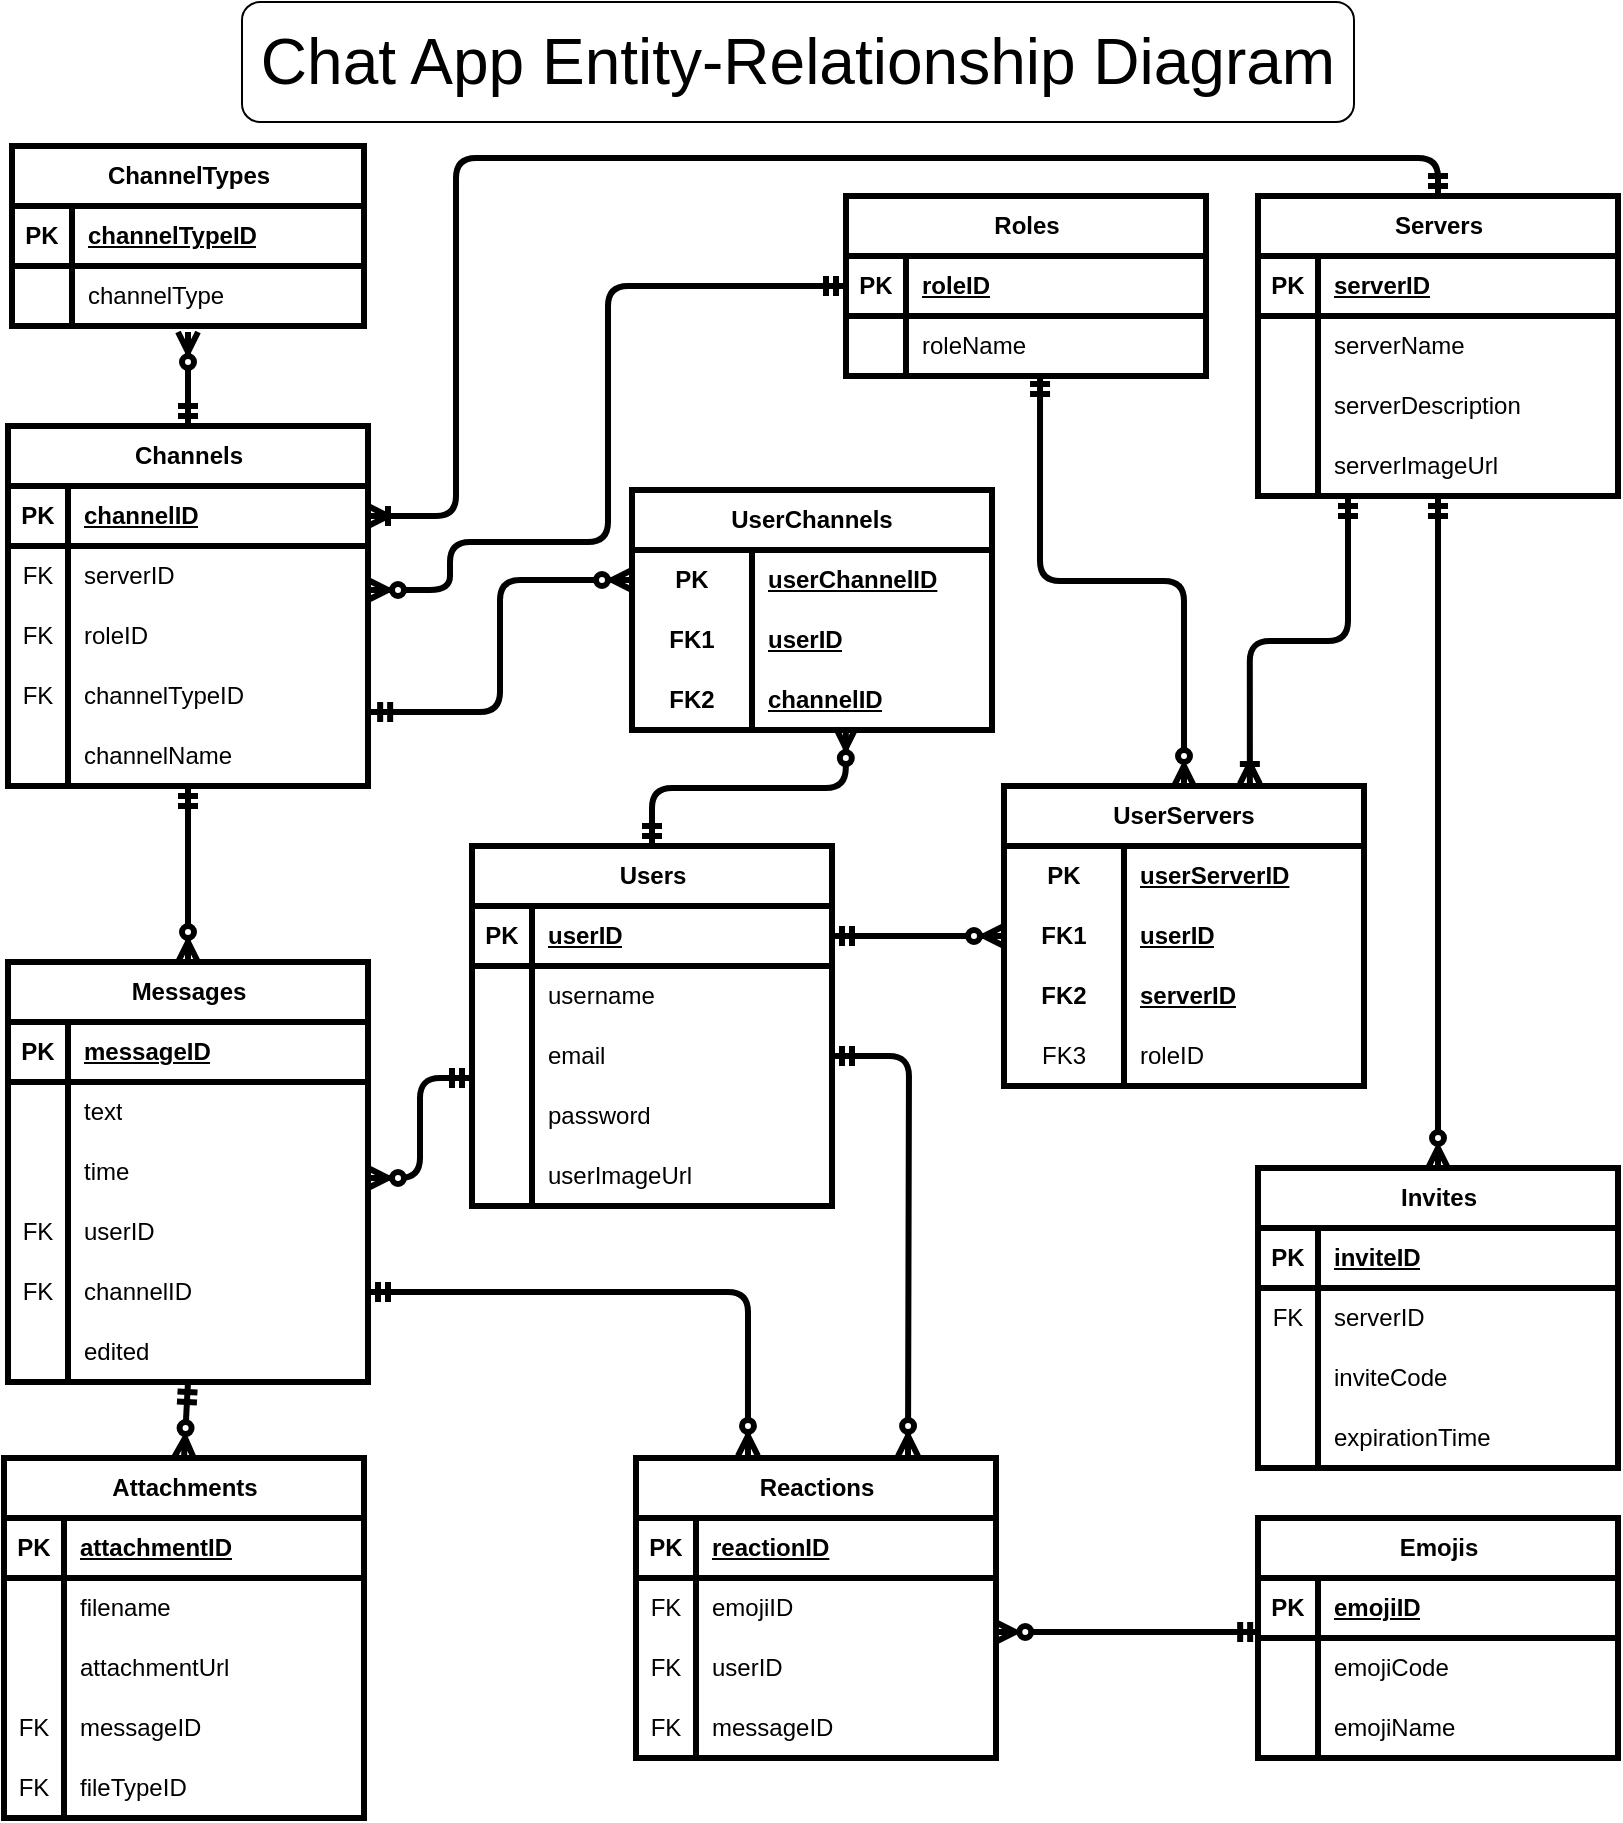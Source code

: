 <mxfile version="21.6.6" type="device">
  <diagram name="Page-1" id="LEu9xvHqgzQEnqVhezXx">
    <mxGraphModel dx="1562" dy="862" grid="0" gridSize="10" guides="1" tooltips="1" connect="1" arrows="1" fold="1" page="1" pageScale="1" pageWidth="850" pageHeight="1100" background="none" math="0" shadow="0">
      <root>
        <mxCell id="0" />
        <mxCell id="1" parent="0" />
        <mxCell id="4rGH8s63g1QZ0UHt8Ajq-1" value="Users" style="shape=table;startSize=30;container=1;collapsible=1;childLayout=tableLayout;fixedRows=1;rowLines=0;fontStyle=1;align=center;resizeLast=1;html=1;labelBorderColor=none;strokeWidth=3;labelBackgroundColor=none;fillColor=none;" parent="1" vertex="1">
          <mxGeometry x="262" y="445" width="180" height="180" as="geometry" />
        </mxCell>
        <mxCell id="4rGH8s63g1QZ0UHt8Ajq-2" value="" style="shape=tableRow;horizontal=0;startSize=0;swimlaneHead=0;swimlaneBody=0;collapsible=0;dropTarget=0;points=[[0,0.5],[1,0.5]];portConstraint=eastwest;top=0;left=0;right=0;bottom=1;labelBorderColor=none;strokeWidth=3;labelBackgroundColor=none;fillColor=none;" parent="4rGH8s63g1QZ0UHt8Ajq-1" vertex="1">
          <mxGeometry y="30" width="180" height="30" as="geometry" />
        </mxCell>
        <mxCell id="4rGH8s63g1QZ0UHt8Ajq-3" value="PK" style="shape=partialRectangle;connectable=0;top=0;left=0;bottom=0;right=0;fontStyle=1;overflow=hidden;whiteSpace=wrap;html=1;labelBorderColor=none;strokeWidth=3;labelBackgroundColor=none;fillColor=none;" parent="4rGH8s63g1QZ0UHt8Ajq-2" vertex="1">
          <mxGeometry width="30" height="30" as="geometry">
            <mxRectangle width="30" height="30" as="alternateBounds" />
          </mxGeometry>
        </mxCell>
        <mxCell id="4rGH8s63g1QZ0UHt8Ajq-4" value="userID" style="shape=partialRectangle;connectable=0;top=0;left=0;bottom=0;right=0;align=left;spacingLeft=6;fontStyle=5;overflow=hidden;whiteSpace=wrap;html=1;labelBorderColor=none;strokeWidth=3;labelBackgroundColor=none;fillColor=none;" parent="4rGH8s63g1QZ0UHt8Ajq-2" vertex="1">
          <mxGeometry x="30" width="150" height="30" as="geometry">
            <mxRectangle width="150" height="30" as="alternateBounds" />
          </mxGeometry>
        </mxCell>
        <mxCell id="4rGH8s63g1QZ0UHt8Ajq-5" value="" style="shape=tableRow;horizontal=0;startSize=0;swimlaneHead=0;swimlaneBody=0;collapsible=0;dropTarget=0;points=[[0,0.5],[1,0.5]];portConstraint=eastwest;top=0;left=0;right=0;bottom=0;labelBorderColor=none;strokeWidth=3;labelBackgroundColor=none;fillColor=none;" parent="4rGH8s63g1QZ0UHt8Ajq-1" vertex="1">
          <mxGeometry y="60" width="180" height="30" as="geometry" />
        </mxCell>
        <mxCell id="4rGH8s63g1QZ0UHt8Ajq-6" value="" style="shape=partialRectangle;connectable=0;top=0;left=0;bottom=0;right=0;editable=1;overflow=hidden;whiteSpace=wrap;html=1;labelBorderColor=none;strokeWidth=3;labelBackgroundColor=none;fillColor=none;" parent="4rGH8s63g1QZ0UHt8Ajq-5" vertex="1">
          <mxGeometry width="30" height="30" as="geometry">
            <mxRectangle width="30" height="30" as="alternateBounds" />
          </mxGeometry>
        </mxCell>
        <mxCell id="4rGH8s63g1QZ0UHt8Ajq-7" value="username" style="shape=partialRectangle;connectable=0;top=0;left=0;bottom=0;right=0;align=left;spacingLeft=6;overflow=hidden;whiteSpace=wrap;html=1;labelBorderColor=none;strokeWidth=3;labelBackgroundColor=none;fillColor=none;" parent="4rGH8s63g1QZ0UHt8Ajq-5" vertex="1">
          <mxGeometry x="30" width="150" height="30" as="geometry">
            <mxRectangle width="150" height="30" as="alternateBounds" />
          </mxGeometry>
        </mxCell>
        <mxCell id="4rGH8s63g1QZ0UHt8Ajq-8" value="" style="shape=tableRow;horizontal=0;startSize=0;swimlaneHead=0;swimlaneBody=0;collapsible=0;dropTarget=0;points=[[0,0.5],[1,0.5]];portConstraint=eastwest;top=0;left=0;right=0;bottom=0;labelBorderColor=none;strokeWidth=3;labelBackgroundColor=none;fillColor=none;" parent="4rGH8s63g1QZ0UHt8Ajq-1" vertex="1">
          <mxGeometry y="90" width="180" height="30" as="geometry" />
        </mxCell>
        <mxCell id="4rGH8s63g1QZ0UHt8Ajq-9" value="" style="shape=partialRectangle;connectable=0;top=0;left=0;bottom=0;right=0;editable=1;overflow=hidden;whiteSpace=wrap;html=1;labelBorderColor=none;strokeWidth=3;labelBackgroundColor=none;fillColor=none;" parent="4rGH8s63g1QZ0UHt8Ajq-8" vertex="1">
          <mxGeometry width="30" height="30" as="geometry">
            <mxRectangle width="30" height="30" as="alternateBounds" />
          </mxGeometry>
        </mxCell>
        <mxCell id="4rGH8s63g1QZ0UHt8Ajq-10" value="email" style="shape=partialRectangle;connectable=0;top=0;left=0;bottom=0;right=0;align=left;spacingLeft=6;overflow=hidden;whiteSpace=wrap;html=1;labelBorderColor=none;strokeWidth=3;labelBackgroundColor=none;fillColor=none;" parent="4rGH8s63g1QZ0UHt8Ajq-8" vertex="1">
          <mxGeometry x="30" width="150" height="30" as="geometry">
            <mxRectangle width="150" height="30" as="alternateBounds" />
          </mxGeometry>
        </mxCell>
        <mxCell id="4rGH8s63g1QZ0UHt8Ajq-11" value="" style="shape=tableRow;horizontal=0;startSize=0;swimlaneHead=0;swimlaneBody=0;collapsible=0;dropTarget=0;points=[[0,0.5],[1,0.5]];portConstraint=eastwest;top=0;left=0;right=0;bottom=0;labelBorderColor=none;strokeWidth=3;labelBackgroundColor=none;fillColor=none;" parent="4rGH8s63g1QZ0UHt8Ajq-1" vertex="1">
          <mxGeometry y="120" width="180" height="30" as="geometry" />
        </mxCell>
        <mxCell id="4rGH8s63g1QZ0UHt8Ajq-12" value="" style="shape=partialRectangle;connectable=0;top=0;left=0;bottom=0;right=0;editable=1;overflow=hidden;whiteSpace=wrap;html=1;labelBorderColor=none;strokeWidth=3;labelBackgroundColor=none;fillColor=none;" parent="4rGH8s63g1QZ0UHt8Ajq-11" vertex="1">
          <mxGeometry width="30" height="30" as="geometry">
            <mxRectangle width="30" height="30" as="alternateBounds" />
          </mxGeometry>
        </mxCell>
        <mxCell id="4rGH8s63g1QZ0UHt8Ajq-13" value="password" style="shape=partialRectangle;connectable=0;top=0;left=0;bottom=0;right=0;align=left;spacingLeft=6;overflow=hidden;whiteSpace=wrap;html=1;labelBorderColor=none;strokeWidth=3;labelBackgroundColor=none;fillColor=none;" parent="4rGH8s63g1QZ0UHt8Ajq-11" vertex="1">
          <mxGeometry x="30" width="150" height="30" as="geometry">
            <mxRectangle width="150" height="30" as="alternateBounds" />
          </mxGeometry>
        </mxCell>
        <mxCell id="4rGH8s63g1QZ0UHt8Ajq-74" style="shape=tableRow;horizontal=0;startSize=0;swimlaneHead=0;swimlaneBody=0;collapsible=0;dropTarget=0;points=[[0,0.5],[1,0.5]];portConstraint=eastwest;top=0;left=0;right=0;bottom=0;labelBorderColor=none;strokeWidth=3;labelBackgroundColor=none;fillColor=none;" parent="4rGH8s63g1QZ0UHt8Ajq-1" vertex="1">
          <mxGeometry y="150" width="180" height="30" as="geometry" />
        </mxCell>
        <mxCell id="4rGH8s63g1QZ0UHt8Ajq-75" style="shape=partialRectangle;connectable=0;top=0;left=0;bottom=0;right=0;editable=1;overflow=hidden;whiteSpace=wrap;html=1;labelBorderColor=none;strokeWidth=3;labelBackgroundColor=none;fillColor=none;" parent="4rGH8s63g1QZ0UHt8Ajq-74" vertex="1">
          <mxGeometry width="30" height="30" as="geometry">
            <mxRectangle width="30" height="30" as="alternateBounds" />
          </mxGeometry>
        </mxCell>
        <mxCell id="4rGH8s63g1QZ0UHt8Ajq-76" value="userImageUrl" style="shape=partialRectangle;connectable=0;top=0;left=0;bottom=0;right=0;align=left;spacingLeft=6;overflow=hidden;whiteSpace=wrap;html=1;labelBorderColor=none;strokeWidth=3;labelBackgroundColor=none;fillColor=none;" parent="4rGH8s63g1QZ0UHt8Ajq-74" vertex="1">
          <mxGeometry x="30" width="150" height="30" as="geometry">
            <mxRectangle width="150" height="30" as="alternateBounds" />
          </mxGeometry>
        </mxCell>
        <mxCell id="4rGH8s63g1QZ0UHt8Ajq-15" value="Servers" style="shape=table;startSize=30;container=1;collapsible=1;childLayout=tableLayout;fixedRows=1;rowLines=0;fontStyle=1;align=center;resizeLast=1;html=1;labelBorderColor=none;strokeWidth=3;labelBackgroundColor=none;fillColor=none;" parent="1" vertex="1">
          <mxGeometry x="655" y="120" width="180" height="150" as="geometry" />
        </mxCell>
        <mxCell id="4rGH8s63g1QZ0UHt8Ajq-16" value="" style="shape=tableRow;horizontal=0;startSize=0;swimlaneHead=0;swimlaneBody=0;collapsible=0;dropTarget=0;points=[[0,0.5],[1,0.5]];portConstraint=eastwest;top=0;left=0;right=0;bottom=1;labelBorderColor=none;strokeWidth=3;labelBackgroundColor=none;fillColor=none;" parent="4rGH8s63g1QZ0UHt8Ajq-15" vertex="1">
          <mxGeometry y="30" width="180" height="30" as="geometry" />
        </mxCell>
        <mxCell id="4rGH8s63g1QZ0UHt8Ajq-17" value="PK" style="shape=partialRectangle;connectable=0;top=0;left=0;bottom=0;right=0;fontStyle=1;overflow=hidden;whiteSpace=wrap;html=1;labelBorderColor=none;strokeWidth=3;labelBackgroundColor=none;fillColor=none;" parent="4rGH8s63g1QZ0UHt8Ajq-16" vertex="1">
          <mxGeometry width="30" height="30" as="geometry">
            <mxRectangle width="30" height="30" as="alternateBounds" />
          </mxGeometry>
        </mxCell>
        <mxCell id="4rGH8s63g1QZ0UHt8Ajq-18" value="serverID" style="shape=partialRectangle;connectable=0;top=0;left=0;bottom=0;right=0;align=left;spacingLeft=6;fontStyle=5;overflow=hidden;whiteSpace=wrap;html=1;labelBorderColor=none;strokeWidth=3;labelBackgroundColor=none;fillColor=none;" parent="4rGH8s63g1QZ0UHt8Ajq-16" vertex="1">
          <mxGeometry x="30" width="150" height="30" as="geometry">
            <mxRectangle width="150" height="30" as="alternateBounds" />
          </mxGeometry>
        </mxCell>
        <mxCell id="4rGH8s63g1QZ0UHt8Ajq-19" value="" style="shape=tableRow;horizontal=0;startSize=0;swimlaneHead=0;swimlaneBody=0;collapsible=0;dropTarget=0;points=[[0,0.5],[1,0.5]];portConstraint=eastwest;top=0;left=0;right=0;bottom=0;labelBorderColor=none;strokeWidth=3;labelBackgroundColor=none;fillColor=none;" parent="4rGH8s63g1QZ0UHt8Ajq-15" vertex="1">
          <mxGeometry y="60" width="180" height="30" as="geometry" />
        </mxCell>
        <mxCell id="4rGH8s63g1QZ0UHt8Ajq-20" value="" style="shape=partialRectangle;connectable=0;top=0;left=0;bottom=0;right=0;editable=1;overflow=hidden;whiteSpace=wrap;html=1;labelBorderColor=none;strokeWidth=3;labelBackgroundColor=none;fillColor=none;" parent="4rGH8s63g1QZ0UHt8Ajq-19" vertex="1">
          <mxGeometry width="30" height="30" as="geometry">
            <mxRectangle width="30" height="30" as="alternateBounds" />
          </mxGeometry>
        </mxCell>
        <mxCell id="4rGH8s63g1QZ0UHt8Ajq-21" value="serverName" style="shape=partialRectangle;connectable=0;top=0;left=0;bottom=0;right=0;align=left;spacingLeft=6;overflow=hidden;whiteSpace=wrap;html=1;labelBorderColor=none;strokeWidth=3;labelBackgroundColor=none;fillColor=none;" parent="4rGH8s63g1QZ0UHt8Ajq-19" vertex="1">
          <mxGeometry x="30" width="150" height="30" as="geometry">
            <mxRectangle width="150" height="30" as="alternateBounds" />
          </mxGeometry>
        </mxCell>
        <mxCell id="4rGH8s63g1QZ0UHt8Ajq-22" value="" style="shape=tableRow;horizontal=0;startSize=0;swimlaneHead=0;swimlaneBody=0;collapsible=0;dropTarget=0;points=[[0,0.5],[1,0.5]];portConstraint=eastwest;top=0;left=0;right=0;bottom=0;labelBorderColor=none;strokeWidth=3;labelBackgroundColor=none;fillColor=none;" parent="4rGH8s63g1QZ0UHt8Ajq-15" vertex="1">
          <mxGeometry y="90" width="180" height="30" as="geometry" />
        </mxCell>
        <mxCell id="4rGH8s63g1QZ0UHt8Ajq-23" value="" style="shape=partialRectangle;connectable=0;top=0;left=0;bottom=0;right=0;editable=1;overflow=hidden;whiteSpace=wrap;html=1;labelBorderColor=none;strokeWidth=3;labelBackgroundColor=none;fillColor=none;" parent="4rGH8s63g1QZ0UHt8Ajq-22" vertex="1">
          <mxGeometry width="30" height="30" as="geometry">
            <mxRectangle width="30" height="30" as="alternateBounds" />
          </mxGeometry>
        </mxCell>
        <mxCell id="4rGH8s63g1QZ0UHt8Ajq-24" value="serverDescription" style="shape=partialRectangle;connectable=0;top=0;left=0;bottom=0;right=0;align=left;spacingLeft=6;overflow=hidden;whiteSpace=wrap;html=1;labelBorderColor=none;strokeWidth=3;labelBackgroundColor=none;fillColor=none;" parent="4rGH8s63g1QZ0UHt8Ajq-22" vertex="1">
          <mxGeometry x="30" width="150" height="30" as="geometry">
            <mxRectangle width="150" height="30" as="alternateBounds" />
          </mxGeometry>
        </mxCell>
        <mxCell id="4rGH8s63g1QZ0UHt8Ajq-77" style="shape=tableRow;horizontal=0;startSize=0;swimlaneHead=0;swimlaneBody=0;collapsible=0;dropTarget=0;points=[[0,0.5],[1,0.5]];portConstraint=eastwest;top=0;left=0;right=0;bottom=0;labelBorderColor=none;strokeWidth=3;labelBackgroundColor=none;fillColor=none;" parent="4rGH8s63g1QZ0UHt8Ajq-15" vertex="1">
          <mxGeometry y="120" width="180" height="30" as="geometry" />
        </mxCell>
        <mxCell id="4rGH8s63g1QZ0UHt8Ajq-78" style="shape=partialRectangle;connectable=0;top=0;left=0;bottom=0;right=0;editable=1;overflow=hidden;whiteSpace=wrap;html=1;labelBorderColor=none;strokeWidth=3;labelBackgroundColor=none;fillColor=none;" parent="4rGH8s63g1QZ0UHt8Ajq-77" vertex="1">
          <mxGeometry width="30" height="30" as="geometry">
            <mxRectangle width="30" height="30" as="alternateBounds" />
          </mxGeometry>
        </mxCell>
        <mxCell id="4rGH8s63g1QZ0UHt8Ajq-79" value="serverImageUrl" style="shape=partialRectangle;connectable=0;top=0;left=0;bottom=0;right=0;align=left;spacingLeft=6;overflow=hidden;whiteSpace=wrap;html=1;labelBorderColor=none;strokeWidth=3;labelBackgroundColor=none;fillColor=none;" parent="4rGH8s63g1QZ0UHt8Ajq-77" vertex="1">
          <mxGeometry x="30" width="150" height="30" as="geometry">
            <mxRectangle width="150" height="30" as="alternateBounds" />
          </mxGeometry>
        </mxCell>
        <mxCell id="4rGH8s63g1QZ0UHt8Ajq-28" value="Messages" style="shape=table;startSize=30;container=1;collapsible=1;childLayout=tableLayout;fixedRows=1;rowLines=0;fontStyle=1;align=center;resizeLast=1;html=1;labelBorderColor=none;strokeWidth=3;labelBackgroundColor=none;fillColor=none;" parent="1" vertex="1">
          <mxGeometry x="30" y="503" width="180" height="210" as="geometry" />
        </mxCell>
        <mxCell id="4rGH8s63g1QZ0UHt8Ajq-29" value="" style="shape=tableRow;horizontal=0;startSize=0;swimlaneHead=0;swimlaneBody=0;collapsible=0;dropTarget=0;points=[[0,0.5],[1,0.5]];portConstraint=eastwest;top=0;left=0;right=0;bottom=1;labelBorderColor=none;strokeWidth=3;labelBackgroundColor=none;fillColor=none;" parent="4rGH8s63g1QZ0UHt8Ajq-28" vertex="1">
          <mxGeometry y="30" width="180" height="30" as="geometry" />
        </mxCell>
        <mxCell id="4rGH8s63g1QZ0UHt8Ajq-30" value="PK" style="shape=partialRectangle;connectable=0;top=0;left=0;bottom=0;right=0;fontStyle=1;overflow=hidden;whiteSpace=wrap;html=1;labelBorderColor=none;strokeWidth=3;labelBackgroundColor=none;fillColor=none;" parent="4rGH8s63g1QZ0UHt8Ajq-29" vertex="1">
          <mxGeometry width="30" height="30" as="geometry">
            <mxRectangle width="30" height="30" as="alternateBounds" />
          </mxGeometry>
        </mxCell>
        <mxCell id="4rGH8s63g1QZ0UHt8Ajq-31" value="messageID" style="shape=partialRectangle;connectable=0;top=0;left=0;bottom=0;right=0;align=left;spacingLeft=6;fontStyle=5;overflow=hidden;whiteSpace=wrap;html=1;labelBorderColor=none;strokeWidth=3;labelBackgroundColor=none;fillColor=none;" parent="4rGH8s63g1QZ0UHt8Ajq-29" vertex="1">
          <mxGeometry x="30" width="150" height="30" as="geometry">
            <mxRectangle width="150" height="30" as="alternateBounds" />
          </mxGeometry>
        </mxCell>
        <mxCell id="4rGH8s63g1QZ0UHt8Ajq-32" value="" style="shape=tableRow;horizontal=0;startSize=0;swimlaneHead=0;swimlaneBody=0;collapsible=0;dropTarget=0;points=[[0,0.5],[1,0.5]];portConstraint=eastwest;top=0;left=0;right=0;bottom=0;labelBorderColor=none;strokeWidth=3;labelBackgroundColor=none;fillColor=none;" parent="4rGH8s63g1QZ0UHt8Ajq-28" vertex="1">
          <mxGeometry y="60" width="180" height="30" as="geometry" />
        </mxCell>
        <mxCell id="4rGH8s63g1QZ0UHt8Ajq-33" value="" style="shape=partialRectangle;connectable=0;top=0;left=0;bottom=0;right=0;editable=1;overflow=hidden;whiteSpace=wrap;html=1;labelBorderColor=none;strokeWidth=3;labelBackgroundColor=none;fillColor=none;" parent="4rGH8s63g1QZ0UHt8Ajq-32" vertex="1">
          <mxGeometry width="30" height="30" as="geometry">
            <mxRectangle width="30" height="30" as="alternateBounds" />
          </mxGeometry>
        </mxCell>
        <mxCell id="4rGH8s63g1QZ0UHt8Ajq-34" value="text" style="shape=partialRectangle;connectable=0;top=0;left=0;bottom=0;right=0;align=left;spacingLeft=6;overflow=hidden;whiteSpace=wrap;html=1;labelBorderColor=none;strokeWidth=3;labelBackgroundColor=none;fillColor=none;" parent="4rGH8s63g1QZ0UHt8Ajq-32" vertex="1">
          <mxGeometry x="30" width="150" height="30" as="geometry">
            <mxRectangle width="150" height="30" as="alternateBounds" />
          </mxGeometry>
        </mxCell>
        <mxCell id="4rGH8s63g1QZ0UHt8Ajq-35" value="" style="shape=tableRow;horizontal=0;startSize=0;swimlaneHead=0;swimlaneBody=0;collapsible=0;dropTarget=0;points=[[0,0.5],[1,0.5]];portConstraint=eastwest;top=0;left=0;right=0;bottom=0;labelBorderColor=none;strokeWidth=3;labelBackgroundColor=none;fillColor=none;" parent="4rGH8s63g1QZ0UHt8Ajq-28" vertex="1">
          <mxGeometry y="90" width="180" height="30" as="geometry" />
        </mxCell>
        <mxCell id="4rGH8s63g1QZ0UHt8Ajq-36" value="" style="shape=partialRectangle;connectable=0;top=0;left=0;bottom=0;right=0;editable=1;overflow=hidden;whiteSpace=wrap;html=1;labelBorderColor=none;strokeWidth=3;labelBackgroundColor=none;fillColor=none;" parent="4rGH8s63g1QZ0UHt8Ajq-35" vertex="1">
          <mxGeometry width="30" height="30" as="geometry">
            <mxRectangle width="30" height="30" as="alternateBounds" />
          </mxGeometry>
        </mxCell>
        <mxCell id="4rGH8s63g1QZ0UHt8Ajq-37" value="time" style="shape=partialRectangle;connectable=0;top=0;left=0;bottom=0;right=0;align=left;spacingLeft=6;overflow=hidden;whiteSpace=wrap;html=1;labelBorderColor=none;strokeWidth=3;labelBackgroundColor=none;fillColor=none;" parent="4rGH8s63g1QZ0UHt8Ajq-35" vertex="1">
          <mxGeometry x="30" width="150" height="30" as="geometry">
            <mxRectangle width="150" height="30" as="alternateBounds" />
          </mxGeometry>
        </mxCell>
        <mxCell id="4rGH8s63g1QZ0UHt8Ajq-38" value="" style="shape=tableRow;horizontal=0;startSize=0;swimlaneHead=0;swimlaneBody=0;collapsible=0;dropTarget=0;points=[[0,0.5],[1,0.5]];portConstraint=eastwest;top=0;left=0;right=0;bottom=0;labelBorderColor=none;strokeWidth=3;labelBackgroundColor=none;fillColor=none;" parent="4rGH8s63g1QZ0UHt8Ajq-28" vertex="1">
          <mxGeometry y="120" width="180" height="30" as="geometry" />
        </mxCell>
        <mxCell id="4rGH8s63g1QZ0UHt8Ajq-39" value="FK" style="shape=partialRectangle;connectable=0;top=0;left=0;bottom=0;right=0;editable=1;overflow=hidden;whiteSpace=wrap;html=1;labelBorderColor=none;strokeWidth=3;labelBackgroundColor=none;fillColor=none;" parent="4rGH8s63g1QZ0UHt8Ajq-38" vertex="1">
          <mxGeometry width="30" height="30" as="geometry">
            <mxRectangle width="30" height="30" as="alternateBounds" />
          </mxGeometry>
        </mxCell>
        <mxCell id="4rGH8s63g1QZ0UHt8Ajq-40" value="userID" style="shape=partialRectangle;connectable=0;top=0;left=0;bottom=0;right=0;align=left;spacingLeft=6;overflow=hidden;whiteSpace=wrap;html=1;labelBorderColor=none;strokeWidth=3;labelBackgroundColor=none;fillColor=none;" parent="4rGH8s63g1QZ0UHt8Ajq-38" vertex="1">
          <mxGeometry x="30" width="150" height="30" as="geometry">
            <mxRectangle width="150" height="30" as="alternateBounds" />
          </mxGeometry>
        </mxCell>
        <mxCell id="4rGH8s63g1QZ0UHt8Ajq-45" style="shape=tableRow;horizontal=0;startSize=0;swimlaneHead=0;swimlaneBody=0;collapsible=0;dropTarget=0;points=[[0,0.5],[1,0.5]];portConstraint=eastwest;top=0;left=0;right=0;bottom=0;labelBorderColor=none;strokeWidth=3;labelBackgroundColor=none;fillColor=none;" parent="4rGH8s63g1QZ0UHt8Ajq-28" vertex="1">
          <mxGeometry y="150" width="180" height="30" as="geometry" />
        </mxCell>
        <mxCell id="4rGH8s63g1QZ0UHt8Ajq-46" value="FK" style="shape=partialRectangle;connectable=0;top=0;left=0;bottom=0;right=0;editable=1;overflow=hidden;whiteSpace=wrap;html=1;labelBorderColor=none;strokeWidth=3;labelBackgroundColor=none;fillColor=none;" parent="4rGH8s63g1QZ0UHt8Ajq-45" vertex="1">
          <mxGeometry width="30" height="30" as="geometry">
            <mxRectangle width="30" height="30" as="alternateBounds" />
          </mxGeometry>
        </mxCell>
        <mxCell id="4rGH8s63g1QZ0UHt8Ajq-47" value="channelID" style="shape=partialRectangle;connectable=0;top=0;left=0;bottom=0;right=0;align=left;spacingLeft=6;overflow=hidden;whiteSpace=wrap;html=1;labelBorderColor=none;strokeWidth=3;labelBackgroundColor=none;fillColor=none;" parent="4rGH8s63g1QZ0UHt8Ajq-45" vertex="1">
          <mxGeometry x="30" width="150" height="30" as="geometry">
            <mxRectangle width="150" height="30" as="alternateBounds" />
          </mxGeometry>
        </mxCell>
        <mxCell id="MA9E6dPZMIGHgPoz6Jz--1" style="shape=tableRow;horizontal=0;startSize=0;swimlaneHead=0;swimlaneBody=0;collapsible=0;dropTarget=0;points=[[0,0.5],[1,0.5]];portConstraint=eastwest;top=0;left=0;right=0;bottom=0;labelBorderColor=none;strokeWidth=3;labelBackgroundColor=none;fillColor=none;" parent="4rGH8s63g1QZ0UHt8Ajq-28" vertex="1">
          <mxGeometry y="180" width="180" height="30" as="geometry" />
        </mxCell>
        <mxCell id="MA9E6dPZMIGHgPoz6Jz--2" style="shape=partialRectangle;connectable=0;top=0;left=0;bottom=0;right=0;editable=1;overflow=hidden;whiteSpace=wrap;html=1;labelBorderColor=none;strokeWidth=3;labelBackgroundColor=none;fillColor=none;" parent="MA9E6dPZMIGHgPoz6Jz--1" vertex="1">
          <mxGeometry width="30" height="30" as="geometry">
            <mxRectangle width="30" height="30" as="alternateBounds" />
          </mxGeometry>
        </mxCell>
        <mxCell id="MA9E6dPZMIGHgPoz6Jz--3" value="edited" style="shape=partialRectangle;connectable=0;top=0;left=0;bottom=0;right=0;align=left;spacingLeft=6;overflow=hidden;whiteSpace=wrap;html=1;labelBorderColor=none;strokeWidth=3;labelBackgroundColor=none;fillColor=none;" parent="MA9E6dPZMIGHgPoz6Jz--1" vertex="1">
          <mxGeometry x="30" width="150" height="30" as="geometry">
            <mxRectangle width="150" height="30" as="alternateBounds" />
          </mxGeometry>
        </mxCell>
        <mxCell id="4rGH8s63g1QZ0UHt8Ajq-48" value="Attachments" style="shape=table;startSize=30;container=1;collapsible=1;childLayout=tableLayout;fixedRows=1;rowLines=0;fontStyle=1;align=center;resizeLast=1;html=1;strokeWidth=3;labelBackgroundColor=none;fillColor=none;" parent="1" vertex="1">
          <mxGeometry x="28" y="751" width="180" height="180" as="geometry" />
        </mxCell>
        <mxCell id="4rGH8s63g1QZ0UHt8Ajq-49" value="" style="shape=tableRow;horizontal=0;startSize=0;swimlaneHead=0;swimlaneBody=0;collapsible=0;dropTarget=0;points=[[0,0.5],[1,0.5]];portConstraint=eastwest;top=0;left=0;right=0;bottom=1;labelBorderColor=none;strokeWidth=3;labelBackgroundColor=none;fillColor=none;" parent="4rGH8s63g1QZ0UHt8Ajq-48" vertex="1">
          <mxGeometry y="30" width="180" height="30" as="geometry" />
        </mxCell>
        <mxCell id="4rGH8s63g1QZ0UHt8Ajq-50" value="PK" style="shape=partialRectangle;connectable=0;top=0;left=0;bottom=0;right=0;fontStyle=1;overflow=hidden;whiteSpace=wrap;html=1;labelBorderColor=none;strokeWidth=3;labelBackgroundColor=none;fillColor=none;" parent="4rGH8s63g1QZ0UHt8Ajq-49" vertex="1">
          <mxGeometry width="30" height="30" as="geometry">
            <mxRectangle width="30" height="30" as="alternateBounds" />
          </mxGeometry>
        </mxCell>
        <mxCell id="4rGH8s63g1QZ0UHt8Ajq-51" value="attachmentID" style="shape=partialRectangle;connectable=0;top=0;left=0;bottom=0;right=0;align=left;spacingLeft=6;fontStyle=5;overflow=hidden;whiteSpace=wrap;html=1;labelBorderColor=none;strokeWidth=3;labelBackgroundColor=none;fillColor=none;" parent="4rGH8s63g1QZ0UHt8Ajq-49" vertex="1">
          <mxGeometry x="30" width="150" height="30" as="geometry">
            <mxRectangle width="150" height="30" as="alternateBounds" />
          </mxGeometry>
        </mxCell>
        <mxCell id="4rGH8s63g1QZ0UHt8Ajq-52" value="" style="shape=tableRow;horizontal=0;startSize=0;swimlaneHead=0;swimlaneBody=0;collapsible=0;dropTarget=0;points=[[0,0.5],[1,0.5]];portConstraint=eastwest;top=0;left=0;right=0;bottom=0;labelBorderColor=none;strokeWidth=3;labelBackgroundColor=none;fillColor=none;" parent="4rGH8s63g1QZ0UHt8Ajq-48" vertex="1">
          <mxGeometry y="60" width="180" height="30" as="geometry" />
        </mxCell>
        <mxCell id="4rGH8s63g1QZ0UHt8Ajq-53" value="" style="shape=partialRectangle;connectable=0;top=0;left=0;bottom=0;right=0;editable=1;overflow=hidden;whiteSpace=wrap;html=1;labelBorderColor=none;strokeWidth=3;labelBackgroundColor=none;fillColor=none;" parent="4rGH8s63g1QZ0UHt8Ajq-52" vertex="1">
          <mxGeometry width="30" height="30" as="geometry">
            <mxRectangle width="30" height="30" as="alternateBounds" />
          </mxGeometry>
        </mxCell>
        <mxCell id="4rGH8s63g1QZ0UHt8Ajq-54" value="filename" style="shape=partialRectangle;connectable=0;top=0;left=0;bottom=0;right=0;align=left;spacingLeft=6;overflow=hidden;whiteSpace=wrap;html=1;labelBorderColor=none;strokeWidth=3;labelBackgroundColor=none;fillColor=none;" parent="4rGH8s63g1QZ0UHt8Ajq-52" vertex="1">
          <mxGeometry x="30" width="150" height="30" as="geometry">
            <mxRectangle width="150" height="30" as="alternateBounds" />
          </mxGeometry>
        </mxCell>
        <mxCell id="4rGH8s63g1QZ0UHt8Ajq-55" value="" style="shape=tableRow;horizontal=0;startSize=0;swimlaneHead=0;swimlaneBody=0;collapsible=0;dropTarget=0;points=[[0,0.5],[1,0.5]];portConstraint=eastwest;top=0;left=0;right=0;bottom=0;labelBorderColor=none;strokeWidth=3;labelBackgroundColor=none;fillColor=none;" parent="4rGH8s63g1QZ0UHt8Ajq-48" vertex="1">
          <mxGeometry y="90" width="180" height="30" as="geometry" />
        </mxCell>
        <mxCell id="4rGH8s63g1QZ0UHt8Ajq-56" value="" style="shape=partialRectangle;connectable=0;top=0;left=0;bottom=0;right=0;editable=1;overflow=hidden;whiteSpace=wrap;html=1;labelBorderColor=none;strokeWidth=3;labelBackgroundColor=none;fillColor=none;" parent="4rGH8s63g1QZ0UHt8Ajq-55" vertex="1">
          <mxGeometry width="30" height="30" as="geometry">
            <mxRectangle width="30" height="30" as="alternateBounds" />
          </mxGeometry>
        </mxCell>
        <mxCell id="4rGH8s63g1QZ0UHt8Ajq-57" value="attachmentUrl" style="shape=partialRectangle;connectable=0;top=0;left=0;bottom=0;right=0;align=left;spacingLeft=6;overflow=hidden;whiteSpace=wrap;html=1;labelBorderColor=none;strokeWidth=3;labelBackgroundColor=none;fillColor=none;" parent="4rGH8s63g1QZ0UHt8Ajq-55" vertex="1">
          <mxGeometry x="30" width="150" height="30" as="geometry">
            <mxRectangle width="150" height="30" as="alternateBounds" />
          </mxGeometry>
        </mxCell>
        <mxCell id="4rGH8s63g1QZ0UHt8Ajq-58" value="" style="shape=tableRow;horizontal=0;startSize=0;swimlaneHead=0;swimlaneBody=0;collapsible=0;dropTarget=0;points=[[0,0.5],[1,0.5]];portConstraint=eastwest;top=0;left=0;right=0;bottom=0;labelBorderColor=none;strokeWidth=3;labelBackgroundColor=none;fillColor=none;" parent="4rGH8s63g1QZ0UHt8Ajq-48" vertex="1">
          <mxGeometry y="120" width="180" height="30" as="geometry" />
        </mxCell>
        <mxCell id="4rGH8s63g1QZ0UHt8Ajq-59" value="FK" style="shape=partialRectangle;connectable=0;top=0;left=0;bottom=0;right=0;editable=1;overflow=hidden;whiteSpace=wrap;html=1;labelBorderColor=none;strokeWidth=3;labelBackgroundColor=none;fillColor=none;" parent="4rGH8s63g1QZ0UHt8Ajq-58" vertex="1">
          <mxGeometry width="30" height="30" as="geometry">
            <mxRectangle width="30" height="30" as="alternateBounds" />
          </mxGeometry>
        </mxCell>
        <mxCell id="4rGH8s63g1QZ0UHt8Ajq-60" value="messageID" style="shape=partialRectangle;connectable=0;top=0;left=0;bottom=0;right=0;align=left;spacingLeft=6;overflow=hidden;whiteSpace=wrap;html=1;labelBorderColor=none;strokeWidth=3;labelBackgroundColor=none;fillColor=none;" parent="4rGH8s63g1QZ0UHt8Ajq-58" vertex="1">
          <mxGeometry x="30" width="150" height="30" as="geometry">
            <mxRectangle width="150" height="30" as="alternateBounds" />
          </mxGeometry>
        </mxCell>
        <mxCell id="4rGH8s63g1QZ0UHt8Ajq-107" style="shape=tableRow;horizontal=0;startSize=0;swimlaneHead=0;swimlaneBody=0;collapsible=0;dropTarget=0;points=[[0,0.5],[1,0.5]];portConstraint=eastwest;top=0;left=0;right=0;bottom=0;strokeWidth=3;labelBackgroundColor=none;fillColor=none;" parent="4rGH8s63g1QZ0UHt8Ajq-48" vertex="1">
          <mxGeometry y="150" width="180" height="30" as="geometry" />
        </mxCell>
        <mxCell id="4rGH8s63g1QZ0UHt8Ajq-108" value="FK" style="shape=partialRectangle;connectable=0;top=0;left=0;bottom=0;right=0;editable=1;overflow=hidden;whiteSpace=wrap;html=1;strokeWidth=3;labelBackgroundColor=none;fillColor=none;" parent="4rGH8s63g1QZ0UHt8Ajq-107" vertex="1">
          <mxGeometry width="30" height="30" as="geometry">
            <mxRectangle width="30" height="30" as="alternateBounds" />
          </mxGeometry>
        </mxCell>
        <mxCell id="4rGH8s63g1QZ0UHt8Ajq-109" value="fileTypeID" style="shape=partialRectangle;connectable=0;top=0;left=0;bottom=0;right=0;align=left;spacingLeft=6;overflow=hidden;whiteSpace=wrap;html=1;strokeWidth=3;labelBackgroundColor=none;fillColor=none;" parent="4rGH8s63g1QZ0UHt8Ajq-107" vertex="1">
          <mxGeometry x="30" width="150" height="30" as="geometry">
            <mxRectangle width="150" height="30" as="alternateBounds" />
          </mxGeometry>
        </mxCell>
        <mxCell id="4rGH8s63g1QZ0UHt8Ajq-61" value="Reactions" style="shape=table;startSize=30;container=1;collapsible=1;childLayout=tableLayout;fixedRows=1;rowLines=0;fontStyle=1;align=center;resizeLast=1;html=1;labelBorderColor=none;strokeWidth=3;labelBackgroundColor=none;fillColor=none;" parent="1" vertex="1">
          <mxGeometry x="344" y="751" width="180" height="150" as="geometry" />
        </mxCell>
        <mxCell id="4rGH8s63g1QZ0UHt8Ajq-62" value="" style="shape=tableRow;horizontal=0;startSize=0;swimlaneHead=0;swimlaneBody=0;collapsible=0;dropTarget=0;points=[[0,0.5],[1,0.5]];portConstraint=eastwest;top=0;left=0;right=0;bottom=1;labelBorderColor=none;strokeWidth=3;labelBackgroundColor=none;fillColor=none;" parent="4rGH8s63g1QZ0UHt8Ajq-61" vertex="1">
          <mxGeometry y="30" width="180" height="30" as="geometry" />
        </mxCell>
        <mxCell id="4rGH8s63g1QZ0UHt8Ajq-63" value="PK" style="shape=partialRectangle;connectable=0;top=0;left=0;bottom=0;right=0;fontStyle=1;overflow=hidden;whiteSpace=wrap;html=1;labelBorderColor=none;strokeWidth=3;labelBackgroundColor=none;fillColor=none;" parent="4rGH8s63g1QZ0UHt8Ajq-62" vertex="1">
          <mxGeometry width="30" height="30" as="geometry">
            <mxRectangle width="30" height="30" as="alternateBounds" />
          </mxGeometry>
        </mxCell>
        <mxCell id="4rGH8s63g1QZ0UHt8Ajq-64" value="reactionID" style="shape=partialRectangle;connectable=0;top=0;left=0;bottom=0;right=0;align=left;spacingLeft=6;fontStyle=5;overflow=hidden;whiteSpace=wrap;html=1;labelBorderColor=none;strokeWidth=3;labelBackgroundColor=none;fillColor=none;" parent="4rGH8s63g1QZ0UHt8Ajq-62" vertex="1">
          <mxGeometry x="30" width="150" height="30" as="geometry">
            <mxRectangle width="150" height="30" as="alternateBounds" />
          </mxGeometry>
        </mxCell>
        <mxCell id="4rGH8s63g1QZ0UHt8Ajq-65" value="" style="shape=tableRow;horizontal=0;startSize=0;swimlaneHead=0;swimlaneBody=0;collapsible=0;dropTarget=0;points=[[0,0.5],[1,0.5]];portConstraint=eastwest;top=0;left=0;right=0;bottom=0;labelBorderColor=none;strokeWidth=3;labelBackgroundColor=none;fillColor=none;" parent="4rGH8s63g1QZ0UHt8Ajq-61" vertex="1">
          <mxGeometry y="60" width="180" height="30" as="geometry" />
        </mxCell>
        <mxCell id="4rGH8s63g1QZ0UHt8Ajq-66" value="FK" style="shape=partialRectangle;connectable=0;top=0;left=0;bottom=0;right=0;editable=1;overflow=hidden;whiteSpace=wrap;html=1;labelBorderColor=none;strokeWidth=3;labelBackgroundColor=none;fillColor=none;" parent="4rGH8s63g1QZ0UHt8Ajq-65" vertex="1">
          <mxGeometry width="30" height="30" as="geometry">
            <mxRectangle width="30" height="30" as="alternateBounds" />
          </mxGeometry>
        </mxCell>
        <mxCell id="4rGH8s63g1QZ0UHt8Ajq-67" value="emojiID" style="shape=partialRectangle;connectable=0;top=0;left=0;bottom=0;right=0;align=left;spacingLeft=6;overflow=hidden;whiteSpace=wrap;html=1;labelBorderColor=none;strokeWidth=3;labelBackgroundColor=none;fillColor=none;" parent="4rGH8s63g1QZ0UHt8Ajq-65" vertex="1">
          <mxGeometry x="30" width="150" height="30" as="geometry">
            <mxRectangle width="150" height="30" as="alternateBounds" />
          </mxGeometry>
        </mxCell>
        <mxCell id="4rGH8s63g1QZ0UHt8Ajq-68" value="" style="shape=tableRow;horizontal=0;startSize=0;swimlaneHead=0;swimlaneBody=0;collapsible=0;dropTarget=0;points=[[0,0.5],[1,0.5]];portConstraint=eastwest;top=0;left=0;right=0;bottom=0;labelBorderColor=none;strokeWidth=3;labelBackgroundColor=none;fillColor=none;" parent="4rGH8s63g1QZ0UHt8Ajq-61" vertex="1">
          <mxGeometry y="90" width="180" height="30" as="geometry" />
        </mxCell>
        <mxCell id="4rGH8s63g1QZ0UHt8Ajq-69" value="FK" style="shape=partialRectangle;connectable=0;top=0;left=0;bottom=0;right=0;editable=1;overflow=hidden;whiteSpace=wrap;html=1;labelBorderColor=none;strokeWidth=3;labelBackgroundColor=none;fillColor=none;" parent="4rGH8s63g1QZ0UHt8Ajq-68" vertex="1">
          <mxGeometry width="30" height="30" as="geometry">
            <mxRectangle width="30" height="30" as="alternateBounds" />
          </mxGeometry>
        </mxCell>
        <mxCell id="4rGH8s63g1QZ0UHt8Ajq-70" value="userID" style="shape=partialRectangle;connectable=0;top=0;left=0;bottom=0;right=0;align=left;spacingLeft=6;overflow=hidden;whiteSpace=wrap;html=1;labelBorderColor=none;strokeWidth=3;labelBackgroundColor=none;fillColor=none;" parent="4rGH8s63g1QZ0UHt8Ajq-68" vertex="1">
          <mxGeometry x="30" width="150" height="30" as="geometry">
            <mxRectangle width="150" height="30" as="alternateBounds" />
          </mxGeometry>
        </mxCell>
        <mxCell id="4rGH8s63g1QZ0UHt8Ajq-71" value="" style="shape=tableRow;horizontal=0;startSize=0;swimlaneHead=0;swimlaneBody=0;collapsible=0;dropTarget=0;points=[[0,0.5],[1,0.5]];portConstraint=eastwest;top=0;left=0;right=0;bottom=0;labelBorderColor=none;strokeWidth=3;labelBackgroundColor=none;fillColor=none;" parent="4rGH8s63g1QZ0UHt8Ajq-61" vertex="1">
          <mxGeometry y="120" width="180" height="30" as="geometry" />
        </mxCell>
        <mxCell id="4rGH8s63g1QZ0UHt8Ajq-72" value="FK" style="shape=partialRectangle;connectable=0;top=0;left=0;bottom=0;right=0;editable=1;overflow=hidden;whiteSpace=wrap;html=1;labelBorderColor=none;strokeWidth=3;labelBackgroundColor=none;fillColor=none;" parent="4rGH8s63g1QZ0UHt8Ajq-71" vertex="1">
          <mxGeometry width="30" height="30" as="geometry">
            <mxRectangle width="30" height="30" as="alternateBounds" />
          </mxGeometry>
        </mxCell>
        <mxCell id="4rGH8s63g1QZ0UHt8Ajq-73" value="messageID" style="shape=partialRectangle;connectable=0;top=0;left=0;bottom=0;right=0;align=left;spacingLeft=6;overflow=hidden;whiteSpace=wrap;html=1;labelBorderColor=none;strokeWidth=3;labelBackgroundColor=none;fillColor=none;" parent="4rGH8s63g1QZ0UHt8Ajq-71" vertex="1">
          <mxGeometry x="30" width="150" height="30" as="geometry">
            <mxRectangle width="150" height="30" as="alternateBounds" />
          </mxGeometry>
        </mxCell>
        <mxCell id="4rGH8s63g1QZ0UHt8Ajq-80" value="UserServers" style="shape=table;startSize=30;container=1;collapsible=1;childLayout=tableLayout;fixedRows=1;rowLines=0;fontStyle=1;align=center;resizeLast=1;html=1;whiteSpace=wrap;labelBorderColor=none;strokeWidth=3;labelBackgroundColor=none;fillColor=none;" parent="1" vertex="1">
          <mxGeometry x="528" y="415" width="180" height="150" as="geometry" />
        </mxCell>
        <mxCell id="4rGH8s63g1QZ0UHt8Ajq-101" style="shape=tableRow;horizontal=0;startSize=0;swimlaneHead=0;swimlaneBody=0;collapsible=0;dropTarget=0;points=[[0,0.5],[1,0.5]];portConstraint=eastwest;top=0;left=0;right=0;bottom=0;html=1;labelBorderColor=none;strokeWidth=3;labelBackgroundColor=none;fillColor=none;" parent="4rGH8s63g1QZ0UHt8Ajq-80" vertex="1">
          <mxGeometry y="30" width="180" height="30" as="geometry" />
        </mxCell>
        <mxCell id="4rGH8s63g1QZ0UHt8Ajq-102" value="PK" style="shape=partialRectangle;connectable=0;top=0;left=0;bottom=0;right=0;fontStyle=1;overflow=hidden;html=1;whiteSpace=wrap;labelBorderColor=none;strokeWidth=3;labelBackgroundColor=none;fillColor=none;" parent="4rGH8s63g1QZ0UHt8Ajq-101" vertex="1">
          <mxGeometry width="60" height="30" as="geometry">
            <mxRectangle width="60" height="30" as="alternateBounds" />
          </mxGeometry>
        </mxCell>
        <mxCell id="4rGH8s63g1QZ0UHt8Ajq-103" value="userServerID" style="shape=partialRectangle;connectable=0;top=0;left=0;bottom=0;right=0;align=left;spacingLeft=6;fontStyle=5;overflow=hidden;html=1;whiteSpace=wrap;labelBorderColor=none;strokeWidth=3;labelBackgroundColor=none;fillColor=none;" parent="4rGH8s63g1QZ0UHt8Ajq-101" vertex="1">
          <mxGeometry x="60" width="120" height="30" as="geometry">
            <mxRectangle width="120" height="30" as="alternateBounds" />
          </mxGeometry>
        </mxCell>
        <mxCell id="4rGH8s63g1QZ0UHt8Ajq-81" value="" style="shape=tableRow;horizontal=0;startSize=0;swimlaneHead=0;swimlaneBody=0;collapsible=0;dropTarget=0;points=[[0,0.5],[1,0.5]];portConstraint=eastwest;top=0;left=0;right=0;bottom=0;html=1;labelBorderColor=none;strokeWidth=3;labelBackgroundColor=none;fillColor=none;" parent="4rGH8s63g1QZ0UHt8Ajq-80" vertex="1">
          <mxGeometry y="60" width="180" height="30" as="geometry" />
        </mxCell>
        <mxCell id="4rGH8s63g1QZ0UHt8Ajq-82" value="FK1" style="shape=partialRectangle;connectable=0;top=0;left=0;bottom=0;right=0;fontStyle=1;overflow=hidden;html=1;whiteSpace=wrap;labelBorderColor=none;strokeWidth=3;labelBackgroundColor=none;fillColor=none;" parent="4rGH8s63g1QZ0UHt8Ajq-81" vertex="1">
          <mxGeometry width="60" height="30" as="geometry">
            <mxRectangle width="60" height="30" as="alternateBounds" />
          </mxGeometry>
        </mxCell>
        <mxCell id="4rGH8s63g1QZ0UHt8Ajq-83" value="userID" style="shape=partialRectangle;connectable=0;top=0;left=0;bottom=0;right=0;align=left;spacingLeft=6;fontStyle=5;overflow=hidden;html=1;whiteSpace=wrap;labelBorderColor=none;strokeWidth=3;labelBackgroundColor=none;fillColor=none;" parent="4rGH8s63g1QZ0UHt8Ajq-81" vertex="1">
          <mxGeometry x="60" width="120" height="30" as="geometry">
            <mxRectangle width="120" height="30" as="alternateBounds" />
          </mxGeometry>
        </mxCell>
        <mxCell id="4rGH8s63g1QZ0UHt8Ajq-136" style="shape=tableRow;horizontal=0;startSize=0;swimlaneHead=0;swimlaneBody=0;collapsible=0;dropTarget=0;points=[[0,0.5],[1,0.5]];portConstraint=eastwest;top=0;left=0;right=0;bottom=0;html=1;labelBorderColor=none;strokeWidth=3;labelBackgroundColor=none;fillColor=none;" parent="4rGH8s63g1QZ0UHt8Ajq-80" vertex="1">
          <mxGeometry y="90" width="180" height="30" as="geometry" />
        </mxCell>
        <mxCell id="4rGH8s63g1QZ0UHt8Ajq-137" value="FK2" style="shape=partialRectangle;connectable=0;top=0;left=0;bottom=0;right=0;fontStyle=1;overflow=hidden;html=1;whiteSpace=wrap;labelBorderColor=none;strokeWidth=3;labelBackgroundColor=none;fillColor=none;" parent="4rGH8s63g1QZ0UHt8Ajq-136" vertex="1">
          <mxGeometry width="60" height="30" as="geometry">
            <mxRectangle width="60" height="30" as="alternateBounds" />
          </mxGeometry>
        </mxCell>
        <mxCell id="4rGH8s63g1QZ0UHt8Ajq-138" value="serverID" style="shape=partialRectangle;connectable=0;top=0;left=0;bottom=0;right=0;align=left;spacingLeft=6;fontStyle=5;overflow=hidden;html=1;whiteSpace=wrap;labelBorderColor=none;strokeWidth=3;labelBackgroundColor=none;fillColor=none;" parent="4rGH8s63g1QZ0UHt8Ajq-136" vertex="1">
          <mxGeometry x="60" width="120" height="30" as="geometry">
            <mxRectangle width="120" height="30" as="alternateBounds" />
          </mxGeometry>
        </mxCell>
        <mxCell id="4rGH8s63g1QZ0UHt8Ajq-84" value="" style="shape=tableRow;horizontal=0;startSize=0;swimlaneHead=0;swimlaneBody=0;collapsible=0;dropTarget=0;points=[[0,0.5],[1,0.5]];portConstraint=eastwest;top=0;left=0;right=0;bottom=1;html=1;labelBorderColor=none;strokeWidth=3;labelBackgroundColor=none;fillColor=none;" parent="4rGH8s63g1QZ0UHt8Ajq-80" vertex="1">
          <mxGeometry y="120" width="180" height="30" as="geometry" />
        </mxCell>
        <mxCell id="4rGH8s63g1QZ0UHt8Ajq-85" value="&lt;span style=&quot;font-weight: normal;&quot;&gt;FK3&lt;/span&gt;" style="shape=partialRectangle;connectable=0;top=0;left=0;bottom=0;right=0;fontStyle=1;overflow=hidden;html=1;whiteSpace=wrap;labelBorderColor=none;strokeWidth=3;labelBackgroundColor=none;fillColor=none;" parent="4rGH8s63g1QZ0UHt8Ajq-84" vertex="1">
          <mxGeometry width="60" height="30" as="geometry">
            <mxRectangle width="60" height="30" as="alternateBounds" />
          </mxGeometry>
        </mxCell>
        <mxCell id="4rGH8s63g1QZ0UHt8Ajq-86" value="" style="shape=partialRectangle;connectable=0;top=0;left=0;bottom=0;right=0;align=left;spacingLeft=6;fontStyle=5;overflow=hidden;html=1;whiteSpace=wrap;labelBorderColor=none;strokeWidth=3;labelBackgroundColor=none;fillColor=none;strokeColor=inherit;" parent="4rGH8s63g1QZ0UHt8Ajq-84" vertex="1">
          <mxGeometry x="60" width="120" height="30" as="geometry">
            <mxRectangle width="120" height="30" as="alternateBounds" />
          </mxGeometry>
        </mxCell>
        <mxCell id="4rGH8s63g1QZ0UHt8Ajq-104" value="" style="fontSize=12;html=1;endArrow=ERzeroToMany;startArrow=ERmandOne;rounded=1;strokeWidth=3;entryX=0;entryY=0.5;entryDx=0;entryDy=0;exitX=1;exitY=0.5;exitDx=0;exitDy=0;labelBorderColor=none;labelBackgroundColor=none;fontColor=default;fillColor=none;edgeStyle=orthogonalEdgeStyle;" parent="1" source="4rGH8s63g1QZ0UHt8Ajq-2" target="4rGH8s63g1QZ0UHt8Ajq-81" edge="1">
          <mxGeometry width="100" height="100" relative="1" as="geometry">
            <mxPoint x="240" y="391" as="sourcePoint" />
            <mxPoint x="290" y="474" as="targetPoint" />
          </mxGeometry>
        </mxCell>
        <mxCell id="4rGH8s63g1QZ0UHt8Ajq-113" value="" style="fontSize=12;html=1;endArrow=ERzeroToMany;startArrow=ERmandOne;rounded=1;strokeWidth=3;exitX=0;exitY=-0.133;exitDx=0;exitDy=0;edgeStyle=orthogonalEdgeStyle;labelBorderColor=none;labelBackgroundColor=none;fontColor=default;fillColor=none;entryX=1;entryY=0.6;entryDx=0;entryDy=0;entryPerimeter=0;exitPerimeter=0;" parent="1" source="4rGH8s63g1QZ0UHt8Ajq-11" target="4rGH8s63g1QZ0UHt8Ajq-35" edge="1">
          <mxGeometry width="100" height="100" relative="1" as="geometry">
            <mxPoint x="150" y="614" as="sourcePoint" />
            <mxPoint x="299" y="636" as="targetPoint" />
          </mxGeometry>
        </mxCell>
        <mxCell id="4rGH8s63g1QZ0UHt8Ajq-117" value="" style="fontSize=12;html=1;endArrow=ERzeroToMany;startArrow=ERmandOne;rounded=1;strokeWidth=3;labelBorderColor=none;labelBackgroundColor=none;fontColor=default;fillColor=none;entryX=0.5;entryY=0;entryDx=0;entryDy=0;" parent="1" source="EOApu1jLsGOjGdbjZU25-14" target="4rGH8s63g1QZ0UHt8Ajq-28" edge="1">
          <mxGeometry width="100" height="100" relative="1" as="geometry">
            <mxPoint x="720" y="444" as="sourcePoint" />
            <mxPoint x="97" y="498" as="targetPoint" />
          </mxGeometry>
        </mxCell>
        <mxCell id="4rGH8s63g1QZ0UHt8Ajq-118" value="" style="fontSize=12;html=1;endArrow=ERzeroToMany;startArrow=ERmandOne;rounded=1;labelBackgroundColor=none;strokeWidth=3;fontFamily=Helvetica;fontColor=default;shape=connector;labelBorderColor=none;fillColor=none;endFill=0;entryX=0.5;entryY=0;entryDx=0;entryDy=0;exitX=0.5;exitY=1;exitDx=0;exitDy=0;" parent="1" source="4rGH8s63g1QZ0UHt8Ajq-28" target="4rGH8s63g1QZ0UHt8Ajq-48" edge="1">
          <mxGeometry width="100" height="100" relative="1" as="geometry">
            <mxPoint x="66" y="719" as="sourcePoint" />
            <mxPoint x="209" y="723" as="targetPoint" />
          </mxGeometry>
        </mxCell>
        <mxCell id="4rGH8s63g1QZ0UHt8Ajq-119" value="" style="edgeStyle=orthogonalEdgeStyle;fontSize=12;html=1;endArrow=ERzeroToMany;startArrow=ERmandOne;rounded=1;labelBackgroundColor=none;strokeWidth=3;fontFamily=Helvetica;fontColor=default;shape=connector;labelBorderColor=none;fillColor=none;exitX=1;exitY=0.5;exitDx=0;exitDy=0;entryX=0.311;entryY=-0.007;entryDx=0;entryDy=0;entryPerimeter=0;" parent="1" source="4rGH8s63g1QZ0UHt8Ajq-45" target="4rGH8s63g1QZ0UHt8Ajq-61" edge="1">
          <mxGeometry width="100" height="100" relative="1" as="geometry">
            <mxPoint x="250" y="661" as="sourcePoint" />
            <mxPoint x="440" y="720" as="targetPoint" />
          </mxGeometry>
        </mxCell>
        <mxCell id="4rGH8s63g1QZ0UHt8Ajq-139" value="Roles" style="shape=table;startSize=30;container=1;collapsible=1;childLayout=tableLayout;fixedRows=1;rowLines=0;fontStyle=1;align=center;resizeLast=1;html=1;fontFamily=Helvetica;fontSize=12;labelBorderColor=none;strokeWidth=3;labelBackgroundColor=none;fillColor=none;" parent="1" vertex="1">
          <mxGeometry x="449" y="120" width="180" height="90" as="geometry" />
        </mxCell>
        <mxCell id="4rGH8s63g1QZ0UHt8Ajq-140" value="" style="shape=tableRow;horizontal=0;startSize=0;swimlaneHead=0;swimlaneBody=0;collapsible=0;dropTarget=0;points=[[0,0.5],[1,0.5]];portConstraint=eastwest;top=0;left=0;right=0;bottom=1;fontFamily=Helvetica;fontSize=12;labelBorderColor=none;strokeWidth=3;labelBackgroundColor=none;fillColor=none;" parent="4rGH8s63g1QZ0UHt8Ajq-139" vertex="1">
          <mxGeometry y="30" width="180" height="30" as="geometry" />
        </mxCell>
        <mxCell id="4rGH8s63g1QZ0UHt8Ajq-141" value="PK" style="shape=partialRectangle;connectable=0;top=0;left=0;bottom=0;right=0;fontStyle=1;overflow=hidden;whiteSpace=wrap;html=1;fontFamily=Helvetica;fontSize=12;labelBorderColor=none;strokeWidth=3;labelBackgroundColor=none;fillColor=none;" parent="4rGH8s63g1QZ0UHt8Ajq-140" vertex="1">
          <mxGeometry width="30" height="30" as="geometry">
            <mxRectangle width="30" height="30" as="alternateBounds" />
          </mxGeometry>
        </mxCell>
        <mxCell id="4rGH8s63g1QZ0UHt8Ajq-142" value="roleID" style="shape=partialRectangle;connectable=0;top=0;left=0;bottom=0;right=0;align=left;spacingLeft=6;fontStyle=5;overflow=hidden;whiteSpace=wrap;html=1;fontFamily=Helvetica;fontSize=12;labelBorderColor=none;strokeWidth=3;labelBackgroundColor=none;fillColor=none;" parent="4rGH8s63g1QZ0UHt8Ajq-140" vertex="1">
          <mxGeometry x="30" width="150" height="30" as="geometry">
            <mxRectangle width="150" height="30" as="alternateBounds" />
          </mxGeometry>
        </mxCell>
        <mxCell id="4rGH8s63g1QZ0UHt8Ajq-143" value="" style="shape=tableRow;horizontal=0;startSize=0;swimlaneHead=0;swimlaneBody=0;collapsible=0;dropTarget=0;points=[[0,0.5],[1,0.5]];portConstraint=eastwest;top=0;left=0;right=0;bottom=0;fontFamily=Helvetica;fontSize=12;labelBorderColor=none;strokeWidth=3;labelBackgroundColor=none;fillColor=none;" parent="4rGH8s63g1QZ0UHt8Ajq-139" vertex="1">
          <mxGeometry y="60" width="180" height="30" as="geometry" />
        </mxCell>
        <mxCell id="4rGH8s63g1QZ0UHt8Ajq-144" value="" style="shape=partialRectangle;connectable=0;top=0;left=0;bottom=0;right=0;editable=1;overflow=hidden;whiteSpace=wrap;html=1;fontFamily=Helvetica;fontSize=12;labelBorderColor=none;strokeWidth=3;labelBackgroundColor=none;fillColor=none;" parent="4rGH8s63g1QZ0UHt8Ajq-143" vertex="1">
          <mxGeometry width="30" height="30" as="geometry">
            <mxRectangle width="30" height="30" as="alternateBounds" />
          </mxGeometry>
        </mxCell>
        <mxCell id="4rGH8s63g1QZ0UHt8Ajq-145" value="roleName" style="shape=partialRectangle;connectable=0;top=0;left=0;bottom=0;right=0;align=left;spacingLeft=6;overflow=hidden;whiteSpace=wrap;html=1;fontFamily=Helvetica;fontSize=12;labelBorderColor=none;strokeWidth=3;labelBackgroundColor=none;fillColor=none;" parent="4rGH8s63g1QZ0UHt8Ajq-143" vertex="1">
          <mxGeometry x="30" width="150" height="30" as="geometry">
            <mxRectangle width="150" height="30" as="alternateBounds" />
          </mxGeometry>
        </mxCell>
        <mxCell id="4rGH8s63g1QZ0UHt8Ajq-152" value="" style="edgeStyle=orthogonalEdgeStyle;fontSize=12;html=1;endArrow=ERoneToMany;startArrow=ERmandOne;rounded=1;labelBackgroundColor=none;strokeWidth=3;fontFamily=Helvetica;fontColor=default;shape=connector;exitX=0.25;exitY=1;exitDx=0;exitDy=0;labelBorderColor=none;fillColor=none;entryX=0.683;entryY=-0.007;entryDx=0;entryDy=0;entryPerimeter=0;" parent="1" source="4rGH8s63g1QZ0UHt8Ajq-15" target="4rGH8s63g1QZ0UHt8Ajq-80" edge="1">
          <mxGeometry width="100" height="100" relative="1" as="geometry">
            <mxPoint x="370" y="541" as="sourcePoint" />
            <mxPoint x="673" y="387" as="targetPoint" />
          </mxGeometry>
        </mxCell>
        <mxCell id="4rGH8s63g1QZ0UHt8Ajq-153" value="" style="fontSize=12;html=1;endArrow=ERzeroToMany;startArrow=ERmandOne;rounded=1;labelBackgroundColor=none;strokeWidth=3;fontFamily=Helvetica;fontColor=default;shape=connector;entryX=0.5;entryY=0;entryDx=0;entryDy=0;labelBorderColor=none;fillColor=none;endFill=0;edgeStyle=orthogonalEdgeStyle;exitX=0.539;exitY=0.967;exitDx=0;exitDy=0;exitPerimeter=0;" parent="1" source="4rGH8s63g1QZ0UHt8Ajq-143" target="4rGH8s63g1QZ0UHt8Ajq-80" edge="1">
          <mxGeometry width="100" height="100" relative="1" as="geometry">
            <mxPoint x="439.28" y="219.41" as="sourcePoint" />
            <mxPoint x="439" y="321" as="targetPoint" />
          </mxGeometry>
        </mxCell>
        <mxCell id="4rGH8s63g1QZ0UHt8Ajq-154" value="&lt;font style=&quot;font-size: 32px;&quot;&gt;Chat App Entity-Relationship Diagram&lt;/font&gt;" style="rounded=1;whiteSpace=wrap;html=1;" parent="1" vertex="1">
          <mxGeometry x="147" y="23" width="556" height="60" as="geometry" />
        </mxCell>
        <mxCell id="4rGH8s63g1QZ0UHt8Ajq-188" value="Emojis" style="shape=table;startSize=30;container=1;collapsible=1;childLayout=tableLayout;fixedRows=1;rowLines=0;fontStyle=1;align=center;resizeLast=1;html=1;labelBorderColor=none;strokeWidth=3;labelBackgroundColor=none;fillColor=none;" parent="1" vertex="1">
          <mxGeometry x="655" y="781" width="180" height="120" as="geometry" />
        </mxCell>
        <mxCell id="4rGH8s63g1QZ0UHt8Ajq-189" value="" style="shape=tableRow;horizontal=0;startSize=0;swimlaneHead=0;swimlaneBody=0;collapsible=0;dropTarget=0;points=[[0,0.5],[1,0.5]];portConstraint=eastwest;top=0;left=0;right=0;bottom=1;labelBorderColor=none;strokeWidth=3;labelBackgroundColor=none;fillColor=none;" parent="4rGH8s63g1QZ0UHt8Ajq-188" vertex="1">
          <mxGeometry y="30" width="180" height="30" as="geometry" />
        </mxCell>
        <mxCell id="4rGH8s63g1QZ0UHt8Ajq-190" value="PK" style="shape=partialRectangle;connectable=0;top=0;left=0;bottom=0;right=0;fontStyle=1;overflow=hidden;whiteSpace=wrap;html=1;labelBorderColor=none;strokeWidth=3;labelBackgroundColor=none;fillColor=none;" parent="4rGH8s63g1QZ0UHt8Ajq-189" vertex="1">
          <mxGeometry width="30" height="30" as="geometry">
            <mxRectangle width="30" height="30" as="alternateBounds" />
          </mxGeometry>
        </mxCell>
        <mxCell id="4rGH8s63g1QZ0UHt8Ajq-191" value="emojiID" style="shape=partialRectangle;connectable=0;top=0;left=0;bottom=0;right=0;align=left;spacingLeft=6;fontStyle=5;overflow=hidden;whiteSpace=wrap;html=1;labelBorderColor=none;strokeWidth=3;labelBackgroundColor=none;fillColor=none;" parent="4rGH8s63g1QZ0UHt8Ajq-189" vertex="1">
          <mxGeometry x="30" width="150" height="30" as="geometry">
            <mxRectangle width="150" height="30" as="alternateBounds" />
          </mxGeometry>
        </mxCell>
        <mxCell id="4rGH8s63g1QZ0UHt8Ajq-192" value="" style="shape=tableRow;horizontal=0;startSize=0;swimlaneHead=0;swimlaneBody=0;collapsible=0;dropTarget=0;points=[[0,0.5],[1,0.5]];portConstraint=eastwest;top=0;left=0;right=0;bottom=0;labelBorderColor=none;strokeWidth=3;labelBackgroundColor=none;fillColor=none;" parent="4rGH8s63g1QZ0UHt8Ajq-188" vertex="1">
          <mxGeometry y="60" width="180" height="30" as="geometry" />
        </mxCell>
        <mxCell id="4rGH8s63g1QZ0UHt8Ajq-193" value="" style="shape=partialRectangle;connectable=0;top=0;left=0;bottom=0;right=0;editable=1;overflow=hidden;whiteSpace=wrap;html=1;labelBorderColor=none;strokeWidth=3;labelBackgroundColor=none;fillColor=none;" parent="4rGH8s63g1QZ0UHt8Ajq-192" vertex="1">
          <mxGeometry width="30" height="30" as="geometry">
            <mxRectangle width="30" height="30" as="alternateBounds" />
          </mxGeometry>
        </mxCell>
        <mxCell id="4rGH8s63g1QZ0UHt8Ajq-194" value="emojiCode" style="shape=partialRectangle;connectable=0;top=0;left=0;bottom=0;right=0;align=left;spacingLeft=6;overflow=hidden;whiteSpace=wrap;html=1;labelBorderColor=none;strokeWidth=3;labelBackgroundColor=none;fillColor=none;" parent="4rGH8s63g1QZ0UHt8Ajq-192" vertex="1">
          <mxGeometry x="30" width="150" height="30" as="geometry">
            <mxRectangle width="150" height="30" as="alternateBounds" />
          </mxGeometry>
        </mxCell>
        <mxCell id="4rGH8s63g1QZ0UHt8Ajq-195" style="shape=tableRow;horizontal=0;startSize=0;swimlaneHead=0;swimlaneBody=0;collapsible=0;dropTarget=0;points=[[0,0.5],[1,0.5]];portConstraint=eastwest;top=0;left=0;right=0;bottom=0;labelBorderColor=none;strokeWidth=3;labelBackgroundColor=none;fillColor=none;" parent="4rGH8s63g1QZ0UHt8Ajq-188" vertex="1">
          <mxGeometry y="90" width="180" height="30" as="geometry" />
        </mxCell>
        <mxCell id="4rGH8s63g1QZ0UHt8Ajq-196" style="shape=partialRectangle;connectable=0;top=0;left=0;bottom=0;right=0;editable=1;overflow=hidden;whiteSpace=wrap;html=1;labelBorderColor=none;strokeWidth=3;labelBackgroundColor=none;fillColor=none;" parent="4rGH8s63g1QZ0UHt8Ajq-195" vertex="1">
          <mxGeometry width="30" height="30" as="geometry">
            <mxRectangle width="30" height="30" as="alternateBounds" />
          </mxGeometry>
        </mxCell>
        <mxCell id="4rGH8s63g1QZ0UHt8Ajq-197" value="emojiName" style="shape=partialRectangle;connectable=0;top=0;left=0;bottom=0;right=0;align=left;spacingLeft=6;overflow=hidden;whiteSpace=wrap;html=1;labelBorderColor=none;strokeWidth=3;labelBackgroundColor=none;fillColor=none;" parent="4rGH8s63g1QZ0UHt8Ajq-195" vertex="1">
          <mxGeometry x="30" width="150" height="30" as="geometry">
            <mxRectangle width="150" height="30" as="alternateBounds" />
          </mxGeometry>
        </mxCell>
        <mxCell id="4rGH8s63g1QZ0UHt8Ajq-198" value="" style="fontSize=12;html=1;endArrow=ERzeroToMany;startArrow=ERmandOne;rounded=1;strokeColor=default;labelBackgroundColor=none;strokeWidth=3;labelBorderColor=none;fillColor=none;endFill=0;entryX=0.998;entryY=0.9;entryDx=0;entryDy=0;entryPerimeter=0;exitX=0.006;exitY=0.9;exitDx=0;exitDy=0;exitPerimeter=0;" parent="1" source="4rGH8s63g1QZ0UHt8Ajq-189" target="4rGH8s63g1QZ0UHt8Ajq-65" edge="1">
          <mxGeometry width="100" height="100" relative="1" as="geometry">
            <mxPoint x="311" y="796" as="sourcePoint" />
            <mxPoint x="477" y="892" as="targetPoint" />
          </mxGeometry>
        </mxCell>
        <mxCell id="4rGH8s63g1QZ0UHt8Ajq-199" value="roleID" style="shape=partialRectangle;connectable=0;top=0;left=0;bottom=0;right=0;align=left;spacingLeft=6;overflow=hidden;whiteSpace=wrap;html=1;labelBorderColor=none;strokeWidth=3;labelBackgroundColor=none;fillColor=none;" parent="1" vertex="1">
          <mxGeometry x="588" y="535" width="150" height="30" as="geometry">
            <mxRectangle width="150" height="30" as="alternateBounds" />
          </mxGeometry>
        </mxCell>
        <mxCell id="EOApu1jLsGOjGdbjZU25-1" value="Channels" style="shape=table;startSize=30;container=1;collapsible=1;childLayout=tableLayout;fixedRows=1;rowLines=0;fontStyle=1;align=center;resizeLast=1;html=1;labelBorderColor=none;strokeWidth=3;labelBackgroundColor=none;fillColor=none;" parent="1" vertex="1">
          <mxGeometry x="30" y="235" width="180" height="180" as="geometry" />
        </mxCell>
        <mxCell id="EOApu1jLsGOjGdbjZU25-2" value="" style="shape=tableRow;horizontal=0;startSize=0;swimlaneHead=0;swimlaneBody=0;collapsible=0;dropTarget=0;points=[[0,0.5],[1,0.5]];portConstraint=eastwest;top=0;left=0;right=0;bottom=1;labelBorderColor=none;strokeWidth=3;labelBackgroundColor=none;fillColor=none;" parent="EOApu1jLsGOjGdbjZU25-1" vertex="1">
          <mxGeometry y="30" width="180" height="30" as="geometry" />
        </mxCell>
        <mxCell id="EOApu1jLsGOjGdbjZU25-3" value="PK" style="shape=partialRectangle;connectable=0;top=0;left=0;bottom=0;right=0;fontStyle=1;overflow=hidden;whiteSpace=wrap;html=1;labelBorderColor=none;strokeWidth=3;labelBackgroundColor=none;fillColor=none;" parent="EOApu1jLsGOjGdbjZU25-2" vertex="1">
          <mxGeometry width="30" height="30" as="geometry">
            <mxRectangle width="30" height="30" as="alternateBounds" />
          </mxGeometry>
        </mxCell>
        <mxCell id="EOApu1jLsGOjGdbjZU25-4" value="channelID" style="shape=partialRectangle;connectable=0;top=0;left=0;bottom=0;right=0;align=left;spacingLeft=6;fontStyle=5;overflow=hidden;whiteSpace=wrap;html=1;labelBorderColor=none;strokeWidth=3;labelBackgroundColor=none;fillColor=none;" parent="EOApu1jLsGOjGdbjZU25-2" vertex="1">
          <mxGeometry x="30" width="150" height="30" as="geometry">
            <mxRectangle width="150" height="30" as="alternateBounds" />
          </mxGeometry>
        </mxCell>
        <mxCell id="EOApu1jLsGOjGdbjZU25-5" value="" style="shape=tableRow;horizontal=0;startSize=0;swimlaneHead=0;swimlaneBody=0;collapsible=0;dropTarget=0;points=[[0,0.5],[1,0.5]];portConstraint=eastwest;top=0;left=0;right=0;bottom=0;labelBorderColor=none;strokeWidth=3;labelBackgroundColor=none;fillColor=none;" parent="EOApu1jLsGOjGdbjZU25-1" vertex="1">
          <mxGeometry y="60" width="180" height="30" as="geometry" />
        </mxCell>
        <mxCell id="EOApu1jLsGOjGdbjZU25-6" value="FK" style="shape=partialRectangle;connectable=0;top=0;left=0;bottom=0;right=0;editable=1;overflow=hidden;whiteSpace=wrap;html=1;labelBorderColor=none;strokeWidth=3;labelBackgroundColor=none;fillColor=none;" parent="EOApu1jLsGOjGdbjZU25-5" vertex="1">
          <mxGeometry width="30" height="30" as="geometry">
            <mxRectangle width="30" height="30" as="alternateBounds" />
          </mxGeometry>
        </mxCell>
        <mxCell id="EOApu1jLsGOjGdbjZU25-7" value="serverID" style="shape=partialRectangle;connectable=0;top=0;left=0;bottom=0;right=0;align=left;spacingLeft=6;overflow=hidden;whiteSpace=wrap;html=1;labelBorderColor=none;strokeWidth=3;labelBackgroundColor=none;fillColor=none;" parent="EOApu1jLsGOjGdbjZU25-5" vertex="1">
          <mxGeometry x="30" width="150" height="30" as="geometry">
            <mxRectangle width="150" height="30" as="alternateBounds" />
          </mxGeometry>
        </mxCell>
        <mxCell id="EOApu1jLsGOjGdbjZU25-8" value="" style="shape=tableRow;horizontal=0;startSize=0;swimlaneHead=0;swimlaneBody=0;collapsible=0;dropTarget=0;points=[[0,0.5],[1,0.5]];portConstraint=eastwest;top=0;left=0;right=0;bottom=0;labelBorderColor=none;strokeWidth=3;labelBackgroundColor=none;fillColor=none;" parent="EOApu1jLsGOjGdbjZU25-1" vertex="1">
          <mxGeometry y="90" width="180" height="30" as="geometry" />
        </mxCell>
        <mxCell id="EOApu1jLsGOjGdbjZU25-9" value="FK" style="shape=partialRectangle;connectable=0;top=0;left=0;bottom=0;right=0;editable=1;overflow=hidden;whiteSpace=wrap;html=1;labelBorderColor=none;strokeWidth=3;labelBackgroundColor=none;fillColor=none;" parent="EOApu1jLsGOjGdbjZU25-8" vertex="1">
          <mxGeometry width="30" height="30" as="geometry">
            <mxRectangle width="30" height="30" as="alternateBounds" />
          </mxGeometry>
        </mxCell>
        <mxCell id="EOApu1jLsGOjGdbjZU25-10" value="roleID" style="shape=partialRectangle;connectable=0;top=0;left=0;bottom=0;right=0;align=left;spacingLeft=6;overflow=hidden;whiteSpace=wrap;html=1;labelBorderColor=none;strokeWidth=3;labelBackgroundColor=none;fillColor=none;" parent="EOApu1jLsGOjGdbjZU25-8" vertex="1">
          <mxGeometry x="30" width="150" height="30" as="geometry">
            <mxRectangle width="150" height="30" as="alternateBounds" />
          </mxGeometry>
        </mxCell>
        <mxCell id="EOApu1jLsGOjGdbjZU25-11" value="" style="shape=tableRow;horizontal=0;startSize=0;swimlaneHead=0;swimlaneBody=0;collapsible=0;dropTarget=0;points=[[0,0.5],[1,0.5]];portConstraint=eastwest;top=0;left=0;right=0;bottom=0;labelBorderColor=none;strokeWidth=3;labelBackgroundColor=none;fillColor=none;" parent="EOApu1jLsGOjGdbjZU25-1" vertex="1">
          <mxGeometry y="120" width="180" height="30" as="geometry" />
        </mxCell>
        <mxCell id="EOApu1jLsGOjGdbjZU25-12" value="FK" style="shape=partialRectangle;connectable=0;top=0;left=0;bottom=0;right=0;editable=1;overflow=hidden;whiteSpace=wrap;html=1;labelBorderColor=none;strokeWidth=3;labelBackgroundColor=none;fillColor=none;" parent="EOApu1jLsGOjGdbjZU25-11" vertex="1">
          <mxGeometry width="30" height="30" as="geometry">
            <mxRectangle width="30" height="30" as="alternateBounds" />
          </mxGeometry>
        </mxCell>
        <mxCell id="EOApu1jLsGOjGdbjZU25-13" value="channelTypeID" style="shape=partialRectangle;connectable=0;top=0;left=0;bottom=0;right=0;align=left;spacingLeft=6;overflow=hidden;whiteSpace=wrap;html=1;labelBorderColor=none;strokeWidth=3;labelBackgroundColor=none;fillColor=none;" parent="EOApu1jLsGOjGdbjZU25-11" vertex="1">
          <mxGeometry x="30" width="150" height="30" as="geometry">
            <mxRectangle width="150" height="30" as="alternateBounds" />
          </mxGeometry>
        </mxCell>
        <mxCell id="EOApu1jLsGOjGdbjZU25-14" style="shape=tableRow;horizontal=0;startSize=0;swimlaneHead=0;swimlaneBody=0;collapsible=0;dropTarget=0;points=[[0,0.5],[1,0.5]];portConstraint=eastwest;top=0;left=0;right=0;bottom=0;labelBorderColor=none;strokeWidth=3;labelBackgroundColor=none;fillColor=none;" parent="EOApu1jLsGOjGdbjZU25-1" vertex="1">
          <mxGeometry y="150" width="180" height="30" as="geometry" />
        </mxCell>
        <mxCell id="EOApu1jLsGOjGdbjZU25-15" value="" style="shape=partialRectangle;connectable=0;top=0;left=0;bottom=0;right=0;editable=1;overflow=hidden;whiteSpace=wrap;html=1;labelBorderColor=none;strokeWidth=3;labelBackgroundColor=none;fillColor=none;" parent="EOApu1jLsGOjGdbjZU25-14" vertex="1">
          <mxGeometry width="30" height="30" as="geometry">
            <mxRectangle width="30" height="30" as="alternateBounds" />
          </mxGeometry>
        </mxCell>
        <mxCell id="EOApu1jLsGOjGdbjZU25-16" value="channelName" style="shape=partialRectangle;connectable=0;top=0;left=0;bottom=0;right=0;align=left;spacingLeft=6;overflow=hidden;whiteSpace=wrap;html=1;labelBorderColor=none;strokeWidth=3;labelBackgroundColor=none;fillColor=none;" parent="EOApu1jLsGOjGdbjZU25-14" vertex="1">
          <mxGeometry x="30" width="150" height="30" as="geometry">
            <mxRectangle width="150" height="30" as="alternateBounds" />
          </mxGeometry>
        </mxCell>
        <mxCell id="EOApu1jLsGOjGdbjZU25-20" value="ChannelTypes" style="shape=table;startSize=30;container=1;collapsible=1;childLayout=tableLayout;fixedRows=1;rowLines=0;fontStyle=1;align=center;resizeLast=1;html=1;labelBorderColor=none;strokeWidth=3;labelBackgroundColor=none;fillColor=none;" parent="1" vertex="1">
          <mxGeometry x="32" y="95" width="176" height="90" as="geometry" />
        </mxCell>
        <mxCell id="EOApu1jLsGOjGdbjZU25-21" value="" style="shape=tableRow;horizontal=0;startSize=0;swimlaneHead=0;swimlaneBody=0;collapsible=0;dropTarget=0;points=[[0,0.5],[1,0.5]];portConstraint=eastwest;top=0;left=0;right=0;bottom=1;labelBorderColor=none;strokeWidth=3;labelBackgroundColor=none;fillColor=none;" parent="EOApu1jLsGOjGdbjZU25-20" vertex="1">
          <mxGeometry y="30" width="176" height="30" as="geometry" />
        </mxCell>
        <mxCell id="EOApu1jLsGOjGdbjZU25-22" value="PK" style="shape=partialRectangle;connectable=0;top=0;left=0;bottom=0;right=0;fontStyle=1;overflow=hidden;whiteSpace=wrap;html=1;labelBorderColor=none;strokeWidth=3;labelBackgroundColor=none;fillColor=none;" parent="EOApu1jLsGOjGdbjZU25-21" vertex="1">
          <mxGeometry width="30" height="30" as="geometry">
            <mxRectangle width="30" height="30" as="alternateBounds" />
          </mxGeometry>
        </mxCell>
        <mxCell id="EOApu1jLsGOjGdbjZU25-23" value="channelTypeID" style="shape=partialRectangle;connectable=0;top=0;left=0;bottom=0;right=0;align=left;spacingLeft=6;fontStyle=5;overflow=hidden;whiteSpace=wrap;html=1;labelBorderColor=none;strokeWidth=3;labelBackgroundColor=none;fillColor=none;" parent="EOApu1jLsGOjGdbjZU25-21" vertex="1">
          <mxGeometry x="30" width="146" height="30" as="geometry">
            <mxRectangle width="146" height="30" as="alternateBounds" />
          </mxGeometry>
        </mxCell>
        <mxCell id="EOApu1jLsGOjGdbjZU25-24" value="" style="shape=tableRow;horizontal=0;startSize=0;swimlaneHead=0;swimlaneBody=0;collapsible=0;dropTarget=0;points=[[0,0.5],[1,0.5]];portConstraint=eastwest;top=0;left=0;right=0;bottom=0;labelBorderColor=none;strokeWidth=3;labelBackgroundColor=none;fillColor=none;" parent="EOApu1jLsGOjGdbjZU25-20" vertex="1">
          <mxGeometry y="60" width="176" height="30" as="geometry" />
        </mxCell>
        <mxCell id="EOApu1jLsGOjGdbjZU25-25" value="" style="shape=partialRectangle;connectable=0;top=0;left=0;bottom=0;right=0;editable=1;overflow=hidden;whiteSpace=wrap;html=1;labelBorderColor=none;strokeWidth=3;labelBackgroundColor=none;fillColor=none;" parent="EOApu1jLsGOjGdbjZU25-24" vertex="1">
          <mxGeometry width="30" height="30" as="geometry">
            <mxRectangle width="30" height="30" as="alternateBounds" />
          </mxGeometry>
        </mxCell>
        <mxCell id="EOApu1jLsGOjGdbjZU25-26" value="channelType" style="shape=partialRectangle;connectable=0;top=0;left=0;bottom=0;right=0;align=left;spacingLeft=6;overflow=hidden;whiteSpace=wrap;html=1;labelBorderColor=none;strokeWidth=3;labelBackgroundColor=none;fillColor=none;" parent="EOApu1jLsGOjGdbjZU25-24" vertex="1">
          <mxGeometry x="30" width="146" height="30" as="geometry">
            <mxRectangle width="146" height="30" as="alternateBounds" />
          </mxGeometry>
        </mxCell>
        <mxCell id="EOApu1jLsGOjGdbjZU25-27" value="UserChannels" style="shape=table;startSize=30;container=1;collapsible=1;childLayout=tableLayout;fixedRows=1;rowLines=0;fontStyle=1;align=center;resizeLast=1;html=1;whiteSpace=wrap;labelBorderColor=none;strokeWidth=3;labelBackgroundColor=none;fillColor=none;" parent="1" vertex="1">
          <mxGeometry x="342" y="267" width="180" height="120" as="geometry" />
        </mxCell>
        <mxCell id="EOApu1jLsGOjGdbjZU25-28" style="shape=tableRow;horizontal=0;startSize=0;swimlaneHead=0;swimlaneBody=0;collapsible=0;dropTarget=0;points=[[0,0.5],[1,0.5]];portConstraint=eastwest;top=0;left=0;right=0;bottom=0;html=1;labelBorderColor=none;strokeWidth=3;labelBackgroundColor=none;fillColor=none;" parent="EOApu1jLsGOjGdbjZU25-27" vertex="1">
          <mxGeometry y="30" width="180" height="30" as="geometry" />
        </mxCell>
        <mxCell id="EOApu1jLsGOjGdbjZU25-29" value="PK" style="shape=partialRectangle;connectable=0;top=0;left=0;bottom=0;right=0;fontStyle=1;overflow=hidden;html=1;whiteSpace=wrap;labelBorderColor=none;strokeWidth=3;labelBackgroundColor=none;fillColor=none;" parent="EOApu1jLsGOjGdbjZU25-28" vertex="1">
          <mxGeometry width="60" height="30" as="geometry">
            <mxRectangle width="60" height="30" as="alternateBounds" />
          </mxGeometry>
        </mxCell>
        <mxCell id="EOApu1jLsGOjGdbjZU25-30" value="userChannelID" style="shape=partialRectangle;connectable=0;top=0;left=0;bottom=0;right=0;align=left;spacingLeft=6;fontStyle=5;overflow=hidden;html=1;whiteSpace=wrap;labelBorderColor=none;strokeWidth=3;labelBackgroundColor=none;fillColor=none;" parent="EOApu1jLsGOjGdbjZU25-28" vertex="1">
          <mxGeometry x="60" width="120" height="30" as="geometry">
            <mxRectangle width="120" height="30" as="alternateBounds" />
          </mxGeometry>
        </mxCell>
        <mxCell id="EOApu1jLsGOjGdbjZU25-31" value="" style="shape=tableRow;horizontal=0;startSize=0;swimlaneHead=0;swimlaneBody=0;collapsible=0;dropTarget=0;points=[[0,0.5],[1,0.5]];portConstraint=eastwest;top=0;left=0;right=0;bottom=0;html=1;labelBorderColor=none;strokeWidth=3;labelBackgroundColor=none;fillColor=none;" parent="EOApu1jLsGOjGdbjZU25-27" vertex="1">
          <mxGeometry y="60" width="180" height="30" as="geometry" />
        </mxCell>
        <mxCell id="EOApu1jLsGOjGdbjZU25-32" value="FK1" style="shape=partialRectangle;connectable=0;top=0;left=0;bottom=0;right=0;fontStyle=1;overflow=hidden;html=1;whiteSpace=wrap;labelBorderColor=none;strokeWidth=3;labelBackgroundColor=none;fillColor=none;" parent="EOApu1jLsGOjGdbjZU25-31" vertex="1">
          <mxGeometry width="60" height="30" as="geometry">
            <mxRectangle width="60" height="30" as="alternateBounds" />
          </mxGeometry>
        </mxCell>
        <mxCell id="EOApu1jLsGOjGdbjZU25-33" value="userID" style="shape=partialRectangle;connectable=0;top=0;left=0;bottom=0;right=0;align=left;spacingLeft=6;fontStyle=5;overflow=hidden;html=1;whiteSpace=wrap;labelBorderColor=none;strokeWidth=3;labelBackgroundColor=none;fillColor=none;" parent="EOApu1jLsGOjGdbjZU25-31" vertex="1">
          <mxGeometry x="60" width="120" height="30" as="geometry">
            <mxRectangle width="120" height="30" as="alternateBounds" />
          </mxGeometry>
        </mxCell>
        <mxCell id="EOApu1jLsGOjGdbjZU25-34" style="shape=tableRow;horizontal=0;startSize=0;swimlaneHead=0;swimlaneBody=0;collapsible=0;dropTarget=0;points=[[0,0.5],[1,0.5]];portConstraint=eastwest;top=0;left=0;right=0;bottom=0;html=1;labelBorderColor=none;strokeWidth=3;labelBackgroundColor=none;fillColor=none;" parent="EOApu1jLsGOjGdbjZU25-27" vertex="1">
          <mxGeometry y="90" width="180" height="30" as="geometry" />
        </mxCell>
        <mxCell id="EOApu1jLsGOjGdbjZU25-35" value="FK2" style="shape=partialRectangle;connectable=0;top=0;left=0;bottom=0;right=0;fontStyle=1;overflow=hidden;html=1;whiteSpace=wrap;labelBorderColor=none;strokeWidth=3;labelBackgroundColor=none;fillColor=none;" parent="EOApu1jLsGOjGdbjZU25-34" vertex="1">
          <mxGeometry width="60" height="30" as="geometry">
            <mxRectangle width="60" height="30" as="alternateBounds" />
          </mxGeometry>
        </mxCell>
        <mxCell id="EOApu1jLsGOjGdbjZU25-36" value="channelID" style="shape=partialRectangle;connectable=0;top=0;left=0;bottom=0;right=0;align=left;spacingLeft=6;fontStyle=5;overflow=hidden;html=1;whiteSpace=wrap;labelBorderColor=none;strokeWidth=3;labelBackgroundColor=none;fillColor=none;" parent="EOApu1jLsGOjGdbjZU25-34" vertex="1">
          <mxGeometry x="60" width="120" height="30" as="geometry">
            <mxRectangle width="120" height="30" as="alternateBounds" />
          </mxGeometry>
        </mxCell>
        <mxCell id="EOApu1jLsGOjGdbjZU25-41" value="" style="edgeStyle=orthogonalEdgeStyle;fontSize=12;html=1;endArrow=ERzeroToMany;startArrow=ERmandOne;rounded=1;entryX=1;entryY=0.733;entryDx=0;entryDy=0;exitX=0;exitY=0.5;exitDx=0;exitDy=0;labelBackgroundColor=none;strokeWidth=3;labelBorderColor=none;fillColor=none;entryPerimeter=0;" parent="1" source="4rGH8s63g1QZ0UHt8Ajq-140" target="EOApu1jLsGOjGdbjZU25-5" edge="1">
          <mxGeometry width="100" height="100" relative="1" as="geometry">
            <mxPoint x="556" y="244" as="sourcePoint" />
            <mxPoint x="473" y="358" as="targetPoint" />
            <Array as="points">
              <mxPoint x="330" y="165" />
              <mxPoint x="330" y="293" />
              <mxPoint x="251" y="293" />
              <mxPoint x="251" y="317" />
            </Array>
          </mxGeometry>
        </mxCell>
        <mxCell id="EOApu1jLsGOjGdbjZU25-42" value="" style="fontSize=12;html=1;endArrow=ERoneToMany;startArrow=ERmandOne;rounded=1;labelBackgroundColor=none;strokeWidth=3;labelBorderColor=none;fillColor=none;endFill=0;edgeStyle=orthogonalEdgeStyle;entryX=1;entryY=0.25;entryDx=0;entryDy=0;exitX=0.5;exitY=0;exitDx=0;exitDy=0;" parent="1" source="4rGH8s63g1QZ0UHt8Ajq-15" target="EOApu1jLsGOjGdbjZU25-1" edge="1">
          <mxGeometry width="100" height="100" relative="1" as="geometry">
            <mxPoint x="600" y="115" as="sourcePoint" />
            <mxPoint x="253" y="265" as="targetPoint" />
            <Array as="points">
              <mxPoint x="745" y="101" />
              <mxPoint x="254" y="101" />
              <mxPoint x="254" y="280" />
            </Array>
          </mxGeometry>
        </mxCell>
        <mxCell id="EOApu1jLsGOjGdbjZU25-43" value="" style="fontSize=12;html=1;endArrow=ERzeroToMany;startArrow=ERmandOne;rounded=1;exitX=0.5;exitY=0;exitDx=0;exitDy=0;labelBackgroundColor=none;strokeWidth=3;labelBorderColor=none;fillColor=none;edgeStyle=orthogonalEdgeStyle;entryX=0.594;entryY=0.967;entryDx=0;entryDy=0;entryPerimeter=0;" parent="1" source="4rGH8s63g1QZ0UHt8Ajq-1" target="EOApu1jLsGOjGdbjZU25-34" edge="1">
          <mxGeometry width="100" height="100" relative="1" as="geometry">
            <mxPoint x="372" y="358" as="sourcePoint" />
            <mxPoint x="450" y="411" as="targetPoint" />
          </mxGeometry>
        </mxCell>
        <mxCell id="EOApu1jLsGOjGdbjZU25-44" value="" style="fontSize=12;html=1;endArrow=ERzeroToMany;startArrow=ERmandOne;rounded=1;labelBackgroundColor=none;strokeWidth=3;labelBorderColor=none;fillColor=none;entryX=0;entryY=0.5;entryDx=0;entryDy=0;edgeStyle=orthogonalEdgeStyle;exitX=1.006;exitY=0.767;exitDx=0;exitDy=0;exitPerimeter=0;" parent="1" source="EOApu1jLsGOjGdbjZU25-11" target="EOApu1jLsGOjGdbjZU25-28" edge="1">
          <mxGeometry width="100" height="100" relative="1" as="geometry">
            <mxPoint x="269" y="448" as="sourcePoint" />
            <mxPoint x="240" y="207" as="targetPoint" />
          </mxGeometry>
        </mxCell>
        <mxCell id="EOApu1jLsGOjGdbjZU25-45" value="" style="fontSize=12;html=1;endArrow=ERzeroToMany;startArrow=ERmandOne;rounded=1;labelBackgroundColor=none;strokeWidth=3;labelBorderColor=none;fillColor=none;entryX=0.5;entryY=1.1;entryDx=0;entryDy=0;exitX=0.5;exitY=0;exitDx=0;exitDy=0;entryPerimeter=0;" parent="1" source="EOApu1jLsGOjGdbjZU25-1" target="EOApu1jLsGOjGdbjZU25-24" edge="1">
          <mxGeometry width="100" height="100" relative="1" as="geometry">
            <mxPoint x="170" y="326" as="sourcePoint" />
            <mxPoint x="170" y="266" as="targetPoint" />
          </mxGeometry>
        </mxCell>
        <mxCell id="EOApu1jLsGOjGdbjZU25-46" value="Invites" style="shape=table;startSize=30;container=1;collapsible=1;childLayout=tableLayout;fixedRows=1;rowLines=0;fontStyle=1;align=center;resizeLast=1;html=1;labelBorderColor=none;strokeWidth=3;labelBackgroundColor=none;fillColor=none;" parent="1" vertex="1">
          <mxGeometry x="655" y="606" width="180" height="150" as="geometry" />
        </mxCell>
        <mxCell id="EOApu1jLsGOjGdbjZU25-47" value="" style="shape=tableRow;horizontal=0;startSize=0;swimlaneHead=0;swimlaneBody=0;collapsible=0;dropTarget=0;points=[[0,0.5],[1,0.5]];portConstraint=eastwest;top=0;left=0;right=0;bottom=1;labelBorderColor=none;strokeWidth=3;labelBackgroundColor=none;fillColor=none;" parent="EOApu1jLsGOjGdbjZU25-46" vertex="1">
          <mxGeometry y="30" width="180" height="30" as="geometry" />
        </mxCell>
        <mxCell id="EOApu1jLsGOjGdbjZU25-48" value="PK" style="shape=partialRectangle;connectable=0;top=0;left=0;bottom=0;right=0;fontStyle=1;overflow=hidden;whiteSpace=wrap;html=1;labelBorderColor=none;strokeWidth=3;labelBackgroundColor=none;fillColor=none;" parent="EOApu1jLsGOjGdbjZU25-47" vertex="1">
          <mxGeometry width="30" height="30" as="geometry">
            <mxRectangle width="30" height="30" as="alternateBounds" />
          </mxGeometry>
        </mxCell>
        <mxCell id="EOApu1jLsGOjGdbjZU25-49" value="inviteID" style="shape=partialRectangle;connectable=0;top=0;left=0;bottom=0;right=0;align=left;spacingLeft=6;fontStyle=5;overflow=hidden;whiteSpace=wrap;html=1;labelBorderColor=none;strokeWidth=3;labelBackgroundColor=none;fillColor=none;" parent="EOApu1jLsGOjGdbjZU25-47" vertex="1">
          <mxGeometry x="30" width="150" height="30" as="geometry">
            <mxRectangle width="150" height="30" as="alternateBounds" />
          </mxGeometry>
        </mxCell>
        <mxCell id="EOApu1jLsGOjGdbjZU25-50" value="" style="shape=tableRow;horizontal=0;startSize=0;swimlaneHead=0;swimlaneBody=0;collapsible=0;dropTarget=0;points=[[0,0.5],[1,0.5]];portConstraint=eastwest;top=0;left=0;right=0;bottom=0;labelBorderColor=none;strokeWidth=3;labelBackgroundColor=none;fillColor=none;" parent="EOApu1jLsGOjGdbjZU25-46" vertex="1">
          <mxGeometry y="60" width="180" height="30" as="geometry" />
        </mxCell>
        <mxCell id="EOApu1jLsGOjGdbjZU25-51" value="FK" style="shape=partialRectangle;connectable=0;top=0;left=0;bottom=0;right=0;editable=1;overflow=hidden;whiteSpace=wrap;html=1;labelBorderColor=none;strokeWidth=3;labelBackgroundColor=none;fillColor=none;" parent="EOApu1jLsGOjGdbjZU25-50" vertex="1">
          <mxGeometry width="30" height="30" as="geometry">
            <mxRectangle width="30" height="30" as="alternateBounds" />
          </mxGeometry>
        </mxCell>
        <mxCell id="EOApu1jLsGOjGdbjZU25-52" value="serverID" style="shape=partialRectangle;connectable=0;top=0;left=0;bottom=0;right=0;align=left;spacingLeft=6;overflow=hidden;whiteSpace=wrap;html=1;labelBorderColor=none;strokeWidth=3;labelBackgroundColor=none;fillColor=none;" parent="EOApu1jLsGOjGdbjZU25-50" vertex="1">
          <mxGeometry x="30" width="150" height="30" as="geometry">
            <mxRectangle width="150" height="30" as="alternateBounds" />
          </mxGeometry>
        </mxCell>
        <mxCell id="EOApu1jLsGOjGdbjZU25-53" value="" style="shape=tableRow;horizontal=0;startSize=0;swimlaneHead=0;swimlaneBody=0;collapsible=0;dropTarget=0;points=[[0,0.5],[1,0.5]];portConstraint=eastwest;top=0;left=0;right=0;bottom=0;labelBorderColor=none;strokeWidth=3;labelBackgroundColor=none;fillColor=none;" parent="EOApu1jLsGOjGdbjZU25-46" vertex="1">
          <mxGeometry y="90" width="180" height="30" as="geometry" />
        </mxCell>
        <mxCell id="EOApu1jLsGOjGdbjZU25-54" value="" style="shape=partialRectangle;connectable=0;top=0;left=0;bottom=0;right=0;editable=1;overflow=hidden;whiteSpace=wrap;html=1;labelBorderColor=none;strokeWidth=3;labelBackgroundColor=none;fillColor=none;" parent="EOApu1jLsGOjGdbjZU25-53" vertex="1">
          <mxGeometry width="30" height="30" as="geometry">
            <mxRectangle width="30" height="30" as="alternateBounds" />
          </mxGeometry>
        </mxCell>
        <mxCell id="EOApu1jLsGOjGdbjZU25-55" value="inviteCode" style="shape=partialRectangle;connectable=0;top=0;left=0;bottom=0;right=0;align=left;spacingLeft=6;overflow=hidden;whiteSpace=wrap;html=1;labelBorderColor=none;strokeWidth=3;labelBackgroundColor=none;fillColor=none;" parent="EOApu1jLsGOjGdbjZU25-53" vertex="1">
          <mxGeometry x="30" width="150" height="30" as="geometry">
            <mxRectangle width="150" height="30" as="alternateBounds" />
          </mxGeometry>
        </mxCell>
        <mxCell id="EOApu1jLsGOjGdbjZU25-56" style="shape=tableRow;horizontal=0;startSize=0;swimlaneHead=0;swimlaneBody=0;collapsible=0;dropTarget=0;points=[[0,0.5],[1,0.5]];portConstraint=eastwest;top=0;left=0;right=0;bottom=0;labelBorderColor=none;strokeWidth=3;labelBackgroundColor=none;fillColor=none;" parent="EOApu1jLsGOjGdbjZU25-46" vertex="1">
          <mxGeometry y="120" width="180" height="30" as="geometry" />
        </mxCell>
        <mxCell id="EOApu1jLsGOjGdbjZU25-57" style="shape=partialRectangle;connectable=0;top=0;left=0;bottom=0;right=0;editable=1;overflow=hidden;whiteSpace=wrap;html=1;labelBorderColor=none;strokeWidth=3;labelBackgroundColor=none;fillColor=none;" parent="EOApu1jLsGOjGdbjZU25-56" vertex="1">
          <mxGeometry width="30" height="30" as="geometry">
            <mxRectangle width="30" height="30" as="alternateBounds" />
          </mxGeometry>
        </mxCell>
        <mxCell id="EOApu1jLsGOjGdbjZU25-58" value="expirationTime" style="shape=partialRectangle;connectable=0;top=0;left=0;bottom=0;right=0;align=left;spacingLeft=6;overflow=hidden;whiteSpace=wrap;html=1;labelBorderColor=none;strokeWidth=3;labelBackgroundColor=none;fillColor=none;" parent="EOApu1jLsGOjGdbjZU25-56" vertex="1">
          <mxGeometry x="30" width="150" height="30" as="geometry">
            <mxRectangle width="150" height="30" as="alternateBounds" />
          </mxGeometry>
        </mxCell>
        <mxCell id="EOApu1jLsGOjGdbjZU25-59" value="" style="fontSize=12;html=1;endArrow=ERzeroToMany;startArrow=ERmandOne;rounded=1;labelBackgroundColor=none;strokeWidth=3;labelBorderColor=none;fillColor=none;endFill=0;entryX=0.5;entryY=0;entryDx=0;entryDy=0;exitX=0.5;exitY=1;exitDx=0;exitDy=0;" parent="1" source="4rGH8s63g1QZ0UHt8Ajq-15" target="EOApu1jLsGOjGdbjZU25-46" edge="1">
          <mxGeometry width="100" height="100" relative="1" as="geometry">
            <mxPoint x="677" y="520" as="sourcePoint" />
            <mxPoint x="727" y="532" as="targetPoint" />
          </mxGeometry>
        </mxCell>
        <mxCell id="zybuHpBn4qFvenWHjFVk-29" value="" style="edgeStyle=orthogonalEdgeStyle;fontSize=12;html=1;endArrow=ERzeroToMany;startArrow=ERmandOne;rounded=1;labelBackgroundColor=none;strokeWidth=3;fontFamily=Helvetica;fontColor=default;shape=connector;labelBorderColor=none;fillColor=none;exitX=1;exitY=0.5;exitDx=0;exitDy=0;" parent="1" source="4rGH8s63g1QZ0UHt8Ajq-8" edge="1">
          <mxGeometry width="100" height="100" relative="1" as="geometry">
            <mxPoint x="234" y="680" as="sourcePoint" />
            <mxPoint x="480" y="750" as="targetPoint" />
          </mxGeometry>
        </mxCell>
      </root>
    </mxGraphModel>
  </diagram>
</mxfile>
